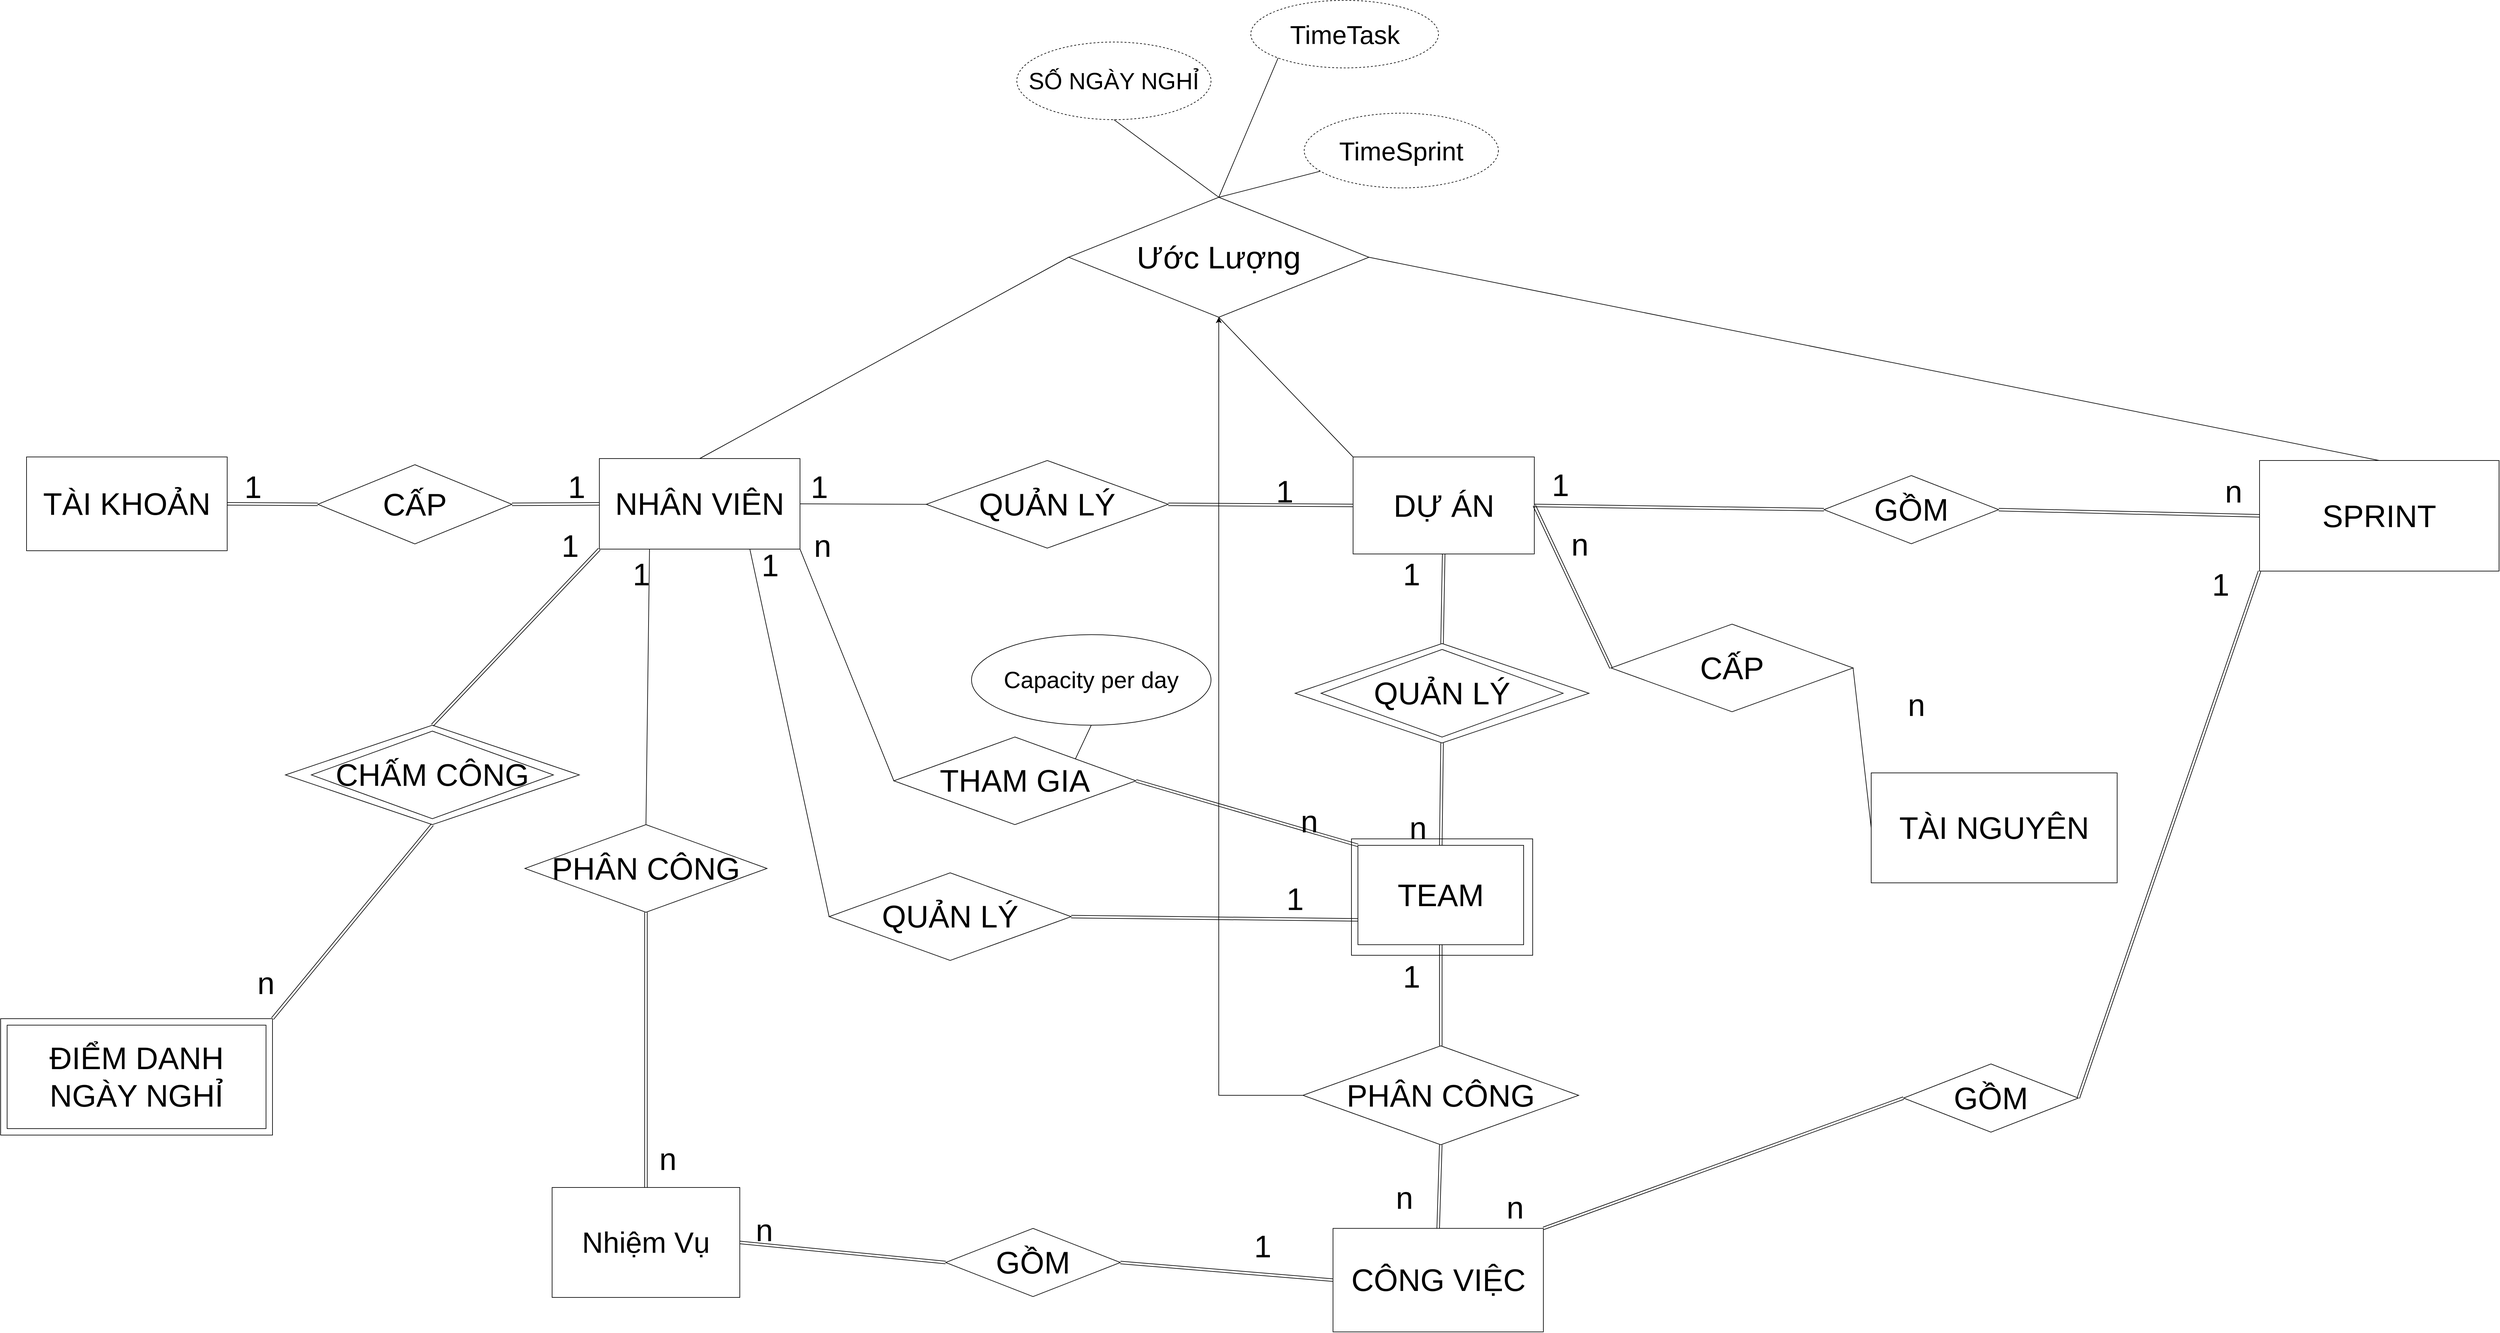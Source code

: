 <mxfile version="22.0.2" type="device" pages="2">
  <diagram id="C5RBs43oDa-KdzZeNtuy" name="Mối Kết Hợp">
    <mxGraphModel dx="3646" dy="1731" grid="1" gridSize="10" guides="1" tooltips="1" connect="1" arrows="1" fold="1" page="1" pageScale="1" pageWidth="827" pageHeight="1169" math="0" shadow="0">
      <root>
        <mxCell id="WIyWlLk6GJQsqaUBKTNV-0" />
        <mxCell id="WIyWlLk6GJQsqaUBKTNV-1" parent="WIyWlLk6GJQsqaUBKTNV-0" />
        <mxCell id="3_I5SoKO1ajLQpSbr8QC-1" value="&lt;font style=&quot;font-size: 48px;&quot;&gt;TÀI KHOẢN&lt;/font&gt;" style="rounded=0;whiteSpace=wrap;html=1;" parent="WIyWlLk6GJQsqaUBKTNV-1" vertex="1">
          <mxGeometry x="220" y="749.5" width="310" height="145" as="geometry" />
        </mxCell>
        <mxCell id="3_I5SoKO1ajLQpSbr8QC-2" value="&lt;font style=&quot;font-size: 48px;&quot;&gt;NHÂN VIÊN&lt;/font&gt;" style="rounded=0;whiteSpace=wrap;html=1;" parent="WIyWlLk6GJQsqaUBKTNV-1" vertex="1">
          <mxGeometry x="1105" y="752" width="310" height="140" as="geometry" />
        </mxCell>
        <mxCell id="3_I5SoKO1ajLQpSbr8QC-3" value="" style="group;fontSize=35;fontStyle=0" parent="WIyWlLk6GJQsqaUBKTNV-1" vertex="1" connectable="0">
          <mxGeometry x="1032" y="1879" width="290" height="170" as="geometry" />
        </mxCell>
        <mxCell id="3_I5SoKO1ajLQpSbr8QC-4" value="&lt;font style=&quot;font-size: 45px;&quot;&gt;Nhiệm Vụ&lt;/font&gt;" style="rounded=0;whiteSpace=wrap;html=1;movable=1;resizable=1;rotatable=1;deletable=1;editable=1;locked=0;connectable=1;" parent="3_I5SoKO1ajLQpSbr8QC-3" vertex="1">
          <mxGeometry width="290" height="170" as="geometry" />
        </mxCell>
        <mxCell id="3_I5SoKO1ajLQpSbr8QC-14" value="&lt;font style=&quot;font-size: 48px;&quot;&gt;DỰ ÁN&lt;/font&gt;" style="rounded=0;whiteSpace=wrap;html=1;" parent="WIyWlLk6GJQsqaUBKTNV-1" vertex="1">
          <mxGeometry x="2269.5" y="749.5" width="280" height="150" as="geometry" />
        </mxCell>
        <mxCell id="3_I5SoKO1ajLQpSbr8QC-18" value="" style="group;rounded=0;strokeColor=default;fontFamily=Helvetica;fontSize=12;fontColor=default;fillColor=default;html=1;" parent="WIyWlLk6GJQsqaUBKTNV-1" vertex="1" connectable="0">
          <mxGeometry x="2267" y="1340" width="280" height="180" as="geometry" />
        </mxCell>
        <mxCell id="3_I5SoKO1ajLQpSbr8QC-19" value="&lt;font style=&quot;font-size: 48px;&quot;&gt;TEAM&lt;/font&gt;" style="rounded=0;whiteSpace=wrap;html=1;movable=1;resizable=1;rotatable=1;deletable=1;editable=1;locked=0;connectable=1;strokeColor=default;fontFamily=Helvetica;fontSize=12;fontColor=default;fillColor=default;" parent="3_I5SoKO1ajLQpSbr8QC-18" vertex="1">
          <mxGeometry x="10" y="10" width="256" height="153.63" as="geometry" />
        </mxCell>
        <mxCell id="3_I5SoKO1ajLQpSbr8QC-20" value="&lt;span style=&quot;font-size: 48px;&quot;&gt;CÔNG VIỆC&lt;/span&gt;" style="rounded=0;whiteSpace=wrap;html=1;" parent="WIyWlLk6GJQsqaUBKTNV-1" vertex="1">
          <mxGeometry x="2238.5" y="1942.25" width="325" height="160" as="geometry" />
        </mxCell>
        <mxCell id="3_I5SoKO1ajLQpSbr8QC-22" value="&lt;font style=&quot;font-size: 48px;&quot;&gt;TÀI NGUYÊN&lt;/font&gt;" style="rounded=0;whiteSpace=wrap;html=1;" parent="WIyWlLk6GJQsqaUBKTNV-1" vertex="1">
          <mxGeometry x="3070" y="1238" width="380" height="170" as="geometry" />
        </mxCell>
        <mxCell id="3_I5SoKO1ajLQpSbr8QC-28" value="&lt;font style=&quot;font-size: 48px;&quot;&gt;CẤP&lt;/font&gt;" style="rhombus;whiteSpace=wrap;html=1;" parent="WIyWlLk6GJQsqaUBKTNV-1" vertex="1">
          <mxGeometry x="670" y="761.5" width="300" height="122.5" as="geometry" />
        </mxCell>
        <mxCell id="3_I5SoKO1ajLQpSbr8QC-51" value="&lt;span style=&quot;font-size: 48px;&quot;&gt;1&lt;/span&gt;" style="text;html=1;strokeColor=none;fillColor=none;align=center;verticalAlign=middle;whiteSpace=wrap;rounded=0;" parent="WIyWlLk6GJQsqaUBKTNV-1" vertex="1">
          <mxGeometry x="540" y="781" width="60" height="30" as="geometry" />
        </mxCell>
        <mxCell id="3_I5SoKO1ajLQpSbr8QC-52" value="&lt;span style=&quot;font-size: 48px;&quot;&gt;1&lt;/span&gt;" style="text;html=1;strokeColor=none;fillColor=none;align=center;verticalAlign=middle;whiteSpace=wrap;rounded=0;" parent="WIyWlLk6GJQsqaUBKTNV-1" vertex="1">
          <mxGeometry x="1040" y="781" width="60" height="30" as="geometry" />
        </mxCell>
        <mxCell id="3_I5SoKO1ajLQpSbr8QC-54" value="" style="shape=link;html=1;rounded=0;exitX=1;exitY=0.5;exitDx=0;exitDy=0;entryX=0;entryY=0.5;entryDx=0;entryDy=0;" parent="WIyWlLk6GJQsqaUBKTNV-1" source="3_I5SoKO1ajLQpSbr8QC-1" target="3_I5SoKO1ajLQpSbr8QC-28" edge="1">
          <mxGeometry width="100" relative="1" as="geometry">
            <mxPoint x="670" y="1038" as="sourcePoint" />
            <mxPoint x="1650" y="488" as="targetPoint" />
          </mxGeometry>
        </mxCell>
        <mxCell id="3_I5SoKO1ajLQpSbr8QC-55" value="" style="shape=link;html=1;rounded=0;exitX=1;exitY=0.5;exitDx=0;exitDy=0;entryX=0;entryY=0.5;entryDx=0;entryDy=0;" parent="WIyWlLk6GJQsqaUBKTNV-1" source="3_I5SoKO1ajLQpSbr8QC-28" target="3_I5SoKO1ajLQpSbr8QC-2" edge="1">
          <mxGeometry width="100" relative="1" as="geometry">
            <mxPoint x="590" y="832" as="sourcePoint" />
            <mxPoint x="1020" y="928" as="targetPoint" />
          </mxGeometry>
        </mxCell>
        <mxCell id="3_I5SoKO1ajLQpSbr8QC-57" value="&lt;span style=&quot;font-size: 48px;&quot;&gt;QUẢN LÝ&lt;/span&gt;" style="rhombus;whiteSpace=wrap;html=1;" parent="WIyWlLk6GJQsqaUBKTNV-1" vertex="1">
          <mxGeometry x="1610" y="755" width="374" height="135.5" as="geometry" />
        </mxCell>
        <mxCell id="3_I5SoKO1ajLQpSbr8QC-59" value="" style="endArrow=none;html=1;rounded=0;exitX=1;exitY=0.5;exitDx=0;exitDy=0;entryX=0;entryY=0.5;entryDx=0;entryDy=0;" parent="WIyWlLk6GJQsqaUBKTNV-1" source="3_I5SoKO1ajLQpSbr8QC-2" target="3_I5SoKO1ajLQpSbr8QC-57" edge="1">
          <mxGeometry width="50" height="50" relative="1" as="geometry">
            <mxPoint x="1480" y="628" as="sourcePoint" />
            <mxPoint x="1530" y="578" as="targetPoint" />
          </mxGeometry>
        </mxCell>
        <mxCell id="3_I5SoKO1ajLQpSbr8QC-60" value="" style="shape=link;html=1;rounded=0;entryX=0;entryY=0.5;entryDx=0;entryDy=0;exitX=1;exitY=0.5;exitDx=0;exitDy=0;" parent="WIyWlLk6GJQsqaUBKTNV-1" source="3_I5SoKO1ajLQpSbr8QC-57" target="3_I5SoKO1ajLQpSbr8QC-14" edge="1">
          <mxGeometry width="100" relative="1" as="geometry">
            <mxPoint x="1460" y="608" as="sourcePoint" />
            <mxPoint x="1560" y="608" as="targetPoint" />
          </mxGeometry>
        </mxCell>
        <mxCell id="3_I5SoKO1ajLQpSbr8QC-61" value="&lt;span style=&quot;font-size: 48px;&quot;&gt;1&lt;/span&gt;" style="text;html=1;strokeColor=none;fillColor=none;align=center;verticalAlign=middle;whiteSpace=wrap;rounded=0;" parent="WIyWlLk6GJQsqaUBKTNV-1" vertex="1">
          <mxGeometry x="1415" y="781" width="60" height="30" as="geometry" />
        </mxCell>
        <mxCell id="3_I5SoKO1ajLQpSbr8QC-62" value="&lt;span style=&quot;font-size: 48px;&quot;&gt;1&lt;/span&gt;" style="text;html=1;strokeColor=none;fillColor=none;align=center;verticalAlign=middle;whiteSpace=wrap;rounded=0;" parent="WIyWlLk6GJQsqaUBKTNV-1" vertex="1">
          <mxGeometry x="2134" y="788" width="60" height="30" as="geometry" />
        </mxCell>
        <mxCell id="3_I5SoKO1ajLQpSbr8QC-63" value="&lt;span style=&quot;font-size: 48px;&quot;&gt;CẤP&lt;/span&gt;" style="rhombus;whiteSpace=wrap;html=1;" parent="WIyWlLk6GJQsqaUBKTNV-1" vertex="1">
          <mxGeometry x="2668" y="1008" width="374" height="135.5" as="geometry" />
        </mxCell>
        <mxCell id="3_I5SoKO1ajLQpSbr8QC-64" value="" style="endArrow=none;html=1;rounded=0;exitX=1;exitY=0.5;exitDx=0;exitDy=0;entryX=0;entryY=0.5;entryDx=0;entryDy=0;" parent="WIyWlLk6GJQsqaUBKTNV-1" source="3_I5SoKO1ajLQpSbr8QC-63" target="3_I5SoKO1ajLQpSbr8QC-22" edge="1">
          <mxGeometry width="50" height="50" relative="1" as="geometry">
            <mxPoint x="2810" y="658" as="sourcePoint" />
            <mxPoint x="3005" y="658.75" as="targetPoint" />
          </mxGeometry>
        </mxCell>
        <mxCell id="3_I5SoKO1ajLQpSbr8QC-65" value="" style="shape=link;html=1;rounded=0;entryX=0;entryY=0.5;entryDx=0;entryDy=0;exitX=1;exitY=0.5;exitDx=0;exitDy=0;" parent="WIyWlLk6GJQsqaUBKTNV-1" source="3_I5SoKO1ajLQpSbr8QC-14" target="3_I5SoKO1ajLQpSbr8QC-63" edge="1">
          <mxGeometry width="100" relative="1" as="geometry">
            <mxPoint x="2435" y="602" as="sourcePoint" />
            <mxPoint x="3169" y="821" as="targetPoint" />
          </mxGeometry>
        </mxCell>
        <mxCell id="3_I5SoKO1ajLQpSbr8QC-68" value="&lt;span style=&quot;font-size: 48px;&quot;&gt;n&lt;/span&gt;" style="text;html=1;strokeColor=none;fillColor=none;align=center;verticalAlign=middle;whiteSpace=wrap;rounded=0;" parent="WIyWlLk6GJQsqaUBKTNV-1" vertex="1">
          <mxGeometry x="2590" y="869.5" width="60" height="30" as="geometry" />
        </mxCell>
        <mxCell id="3_I5SoKO1ajLQpSbr8QC-69" value="&lt;span style=&quot;font-size: 48px;&quot;&gt;n&lt;/span&gt;" style="text;html=1;strokeColor=none;fillColor=none;align=center;verticalAlign=middle;whiteSpace=wrap;rounded=0;" parent="WIyWlLk6GJQsqaUBKTNV-1" vertex="1">
          <mxGeometry x="3600" y="788" width="60" height="30" as="geometry" />
        </mxCell>
        <mxCell id="3_I5SoKO1ajLQpSbr8QC-73" value="" style="group" parent="WIyWlLk6GJQsqaUBKTNV-1" vertex="1" connectable="0">
          <mxGeometry x="2180" y="1038" width="454" height="153.75" as="geometry" />
        </mxCell>
        <mxCell id="3_I5SoKO1ajLQpSbr8QC-72" value="" style="rhombus;whiteSpace=wrap;html=1;" parent="3_I5SoKO1ajLQpSbr8QC-73" vertex="1">
          <mxGeometry width="454" height="153.75" as="geometry" />
        </mxCell>
        <mxCell id="3_I5SoKO1ajLQpSbr8QC-71" value="&lt;span style=&quot;font-size: 48px;&quot;&gt;QUẢN LÝ&lt;/span&gt;" style="rhombus;whiteSpace=wrap;html=1;" parent="3_I5SoKO1ajLQpSbr8QC-73" vertex="1">
          <mxGeometry x="40" y="9.13" width="374" height="135.5" as="geometry" />
        </mxCell>
        <mxCell id="3_I5SoKO1ajLQpSbr8QC-74" value="" style="shape=link;html=1;rounded=0;entryX=0.5;entryY=1;entryDx=0;entryDy=0;exitX=0.5;exitY=0;exitDx=0;exitDy=0;" parent="WIyWlLk6GJQsqaUBKTNV-1" source="3_I5SoKO1ajLQpSbr8QC-72" target="3_I5SoKO1ajLQpSbr8QC-14" edge="1">
          <mxGeometry width="100" relative="1" as="geometry">
            <mxPoint x="1994" y="833" as="sourcePoint" />
            <mxPoint x="2204" y="837" as="targetPoint" />
          </mxGeometry>
        </mxCell>
        <mxCell id="3_I5SoKO1ajLQpSbr8QC-75" value="" style="shape=link;html=1;rounded=0;entryX=0.5;entryY=0;entryDx=0;entryDy=0;exitX=0.5;exitY=1;exitDx=0;exitDy=0;" parent="WIyWlLk6GJQsqaUBKTNV-1" source="3_I5SoKO1ajLQpSbr8QC-72" target="3_I5SoKO1ajLQpSbr8QC-19" edge="1">
          <mxGeometry width="100" relative="1" as="geometry">
            <mxPoint x="2344" y="1048" as="sourcePoint" />
            <mxPoint x="2344" y="912" as="targetPoint" />
          </mxGeometry>
        </mxCell>
        <mxCell id="3_I5SoKO1ajLQpSbr8QC-76" value="&lt;span style=&quot;font-size: 48px;&quot;&gt;n&lt;/span&gt;" style="text;html=1;strokeColor=none;fillColor=none;align=center;verticalAlign=middle;whiteSpace=wrap;rounded=0;" parent="WIyWlLk6GJQsqaUBKTNV-1" vertex="1">
          <mxGeometry x="2340" y="1308" width="60" height="30" as="geometry" />
        </mxCell>
        <mxCell id="3_I5SoKO1ajLQpSbr8QC-77" value="&lt;span style=&quot;font-size: 48px;&quot;&gt;1&lt;/span&gt;" style="text;html=1;strokeColor=none;fillColor=none;align=center;verticalAlign=middle;whiteSpace=wrap;rounded=0;" parent="WIyWlLk6GJQsqaUBKTNV-1" vertex="1">
          <mxGeometry x="2330" y="916" width="60" height="30" as="geometry" />
        </mxCell>
        <mxCell id="3_I5SoKO1ajLQpSbr8QC-78" value="&lt;span style=&quot;font-size: 48px;&quot;&gt;SPRINT&lt;/span&gt;" style="rounded=0;whiteSpace=wrap;html=1;" parent="WIyWlLk6GJQsqaUBKTNV-1" vertex="1">
          <mxGeometry x="3670" y="755" width="370" height="171" as="geometry" />
        </mxCell>
        <mxCell id="3_I5SoKO1ajLQpSbr8QC-79" value="" style="group" parent="WIyWlLk6GJQsqaUBKTNV-1" vertex="1" connectable="0">
          <mxGeometry x="400" y="1688" width="200" height="110" as="geometry" />
        </mxCell>
        <mxCell id="3_I5SoKO1ajLQpSbr8QC-80" value="" style="rounded=0;whiteSpace=wrap;html=1;movable=1;resizable=1;rotatable=1;deletable=1;editable=1;locked=0;connectable=1;" parent="3_I5SoKO1ajLQpSbr8QC-79" vertex="1">
          <mxGeometry x="-220" y="-70" width="420" height="180" as="geometry" />
        </mxCell>
        <mxCell id="3_I5SoKO1ajLQpSbr8QC-81" value="&lt;font style=&quot;font-size: 48px;&quot;&gt;ĐIỂM DANH NGÀY NGHỈ&lt;/font&gt;" style="rounded=0;whiteSpace=wrap;html=1;movable=1;resizable=1;rotatable=1;deletable=1;editable=1;locked=0;connectable=1;" parent="3_I5SoKO1ajLQpSbr8QC-79" vertex="1">
          <mxGeometry x="-210" y="-60" width="400" height="160" as="geometry" />
        </mxCell>
        <mxCell id="3_I5SoKO1ajLQpSbr8QC-82" value="" style="shape=link;html=1;rounded=0;entryX=0;entryY=0.5;entryDx=0;entryDy=0;exitX=1;exitY=0.5;exitDx=0;exitDy=0;" parent="WIyWlLk6GJQsqaUBKTNV-1" source="3_I5SoKO1ajLQpSbr8QC-85" target="3_I5SoKO1ajLQpSbr8QC-78" edge="1">
          <mxGeometry width="100" relative="1" as="geometry">
            <mxPoint x="2880" y="1198" as="sourcePoint" />
            <mxPoint x="2204" y="837" as="targetPoint" />
          </mxGeometry>
        </mxCell>
        <mxCell id="3_I5SoKO1ajLQpSbr8QC-83" value="" style="shape=link;html=1;rounded=0;entryX=1;entryY=0.5;entryDx=0;entryDy=0;exitX=0;exitY=0.5;exitDx=0;exitDy=0;" parent="WIyWlLk6GJQsqaUBKTNV-1" source="3_I5SoKO1ajLQpSbr8QC-85" target="3_I5SoKO1ajLQpSbr8QC-14" edge="1">
          <mxGeometry width="100" relative="1" as="geometry">
            <mxPoint x="2670" y="1038" as="sourcePoint" />
            <mxPoint x="2214" y="847" as="targetPoint" />
          </mxGeometry>
        </mxCell>
        <mxCell id="3_I5SoKO1ajLQpSbr8QC-85" value="&lt;span style=&quot;font-size: 48px;&quot;&gt;GỒM&lt;/span&gt;" style="rhombus;whiteSpace=wrap;html=1;" parent="WIyWlLk6GJQsqaUBKTNV-1" vertex="1">
          <mxGeometry x="2997" y="778.25" width="270" height="105.5" as="geometry" />
        </mxCell>
        <mxCell id="3_I5SoKO1ajLQpSbr8QC-86" value="&lt;span style=&quot;font-size: 48px;&quot;&gt;1&lt;/span&gt;" style="text;html=1;strokeColor=none;fillColor=none;align=center;verticalAlign=middle;whiteSpace=wrap;rounded=0;" parent="WIyWlLk6GJQsqaUBKTNV-1" vertex="1">
          <mxGeometry x="2560" y="778.25" width="60" height="30" as="geometry" />
        </mxCell>
        <mxCell id="3_I5SoKO1ajLQpSbr8QC-87" value="&lt;span style=&quot;font-size: 48px;&quot;&gt;n&lt;/span&gt;" style="text;html=1;strokeColor=none;fillColor=none;align=center;verticalAlign=middle;whiteSpace=wrap;rounded=0;" parent="WIyWlLk6GJQsqaUBKTNV-1" vertex="1">
          <mxGeometry x="3110" y="1118" width="60" height="30" as="geometry" />
        </mxCell>
        <mxCell id="3_I5SoKO1ajLQpSbr8QC-88" value="" style="shape=link;html=1;rounded=0;entryX=0.5;entryY=0;entryDx=0;entryDy=0;exitX=0.5;exitY=1;exitDx=0;exitDy=0;" parent="WIyWlLk6GJQsqaUBKTNV-1" source="3_I5SoKO1ajLQpSbr8QC-90" target="3_I5SoKO1ajLQpSbr8QC-20" edge="1">
          <mxGeometry width="100" relative="1" as="geometry">
            <mxPoint x="2426" y="1815.5" as="sourcePoint" />
            <mxPoint x="2648" y="1966.5" as="targetPoint" />
          </mxGeometry>
        </mxCell>
        <mxCell id="3_I5SoKO1ajLQpSbr8QC-89" value="" style="shape=link;html=1;rounded=0;exitX=0.5;exitY=0;exitDx=0;exitDy=0;entryX=0.5;entryY=1;entryDx=0;entryDy=0;" parent="WIyWlLk6GJQsqaUBKTNV-1" source="3_I5SoKO1ajLQpSbr8QC-90" target="3_I5SoKO1ajLQpSbr8QC-19" edge="1">
          <mxGeometry width="100" relative="1" as="geometry">
            <mxPoint x="2216" y="1655.5" as="sourcePoint" />
            <mxPoint x="2330" y="1568" as="targetPoint" />
          </mxGeometry>
        </mxCell>
        <mxCell id="shMjv0mOl_azaOuttDhN-2" value="" style="edgeStyle=orthogonalEdgeStyle;rounded=0;orthogonalLoop=1;jettySize=auto;html=1;fontSize=40;exitX=0;exitY=0.5;exitDx=0;exitDy=0;" parent="WIyWlLk6GJQsqaUBKTNV-1" source="3_I5SoKO1ajLQpSbr8QC-90" target="3_I5SoKO1ajLQpSbr8QC-143" edge="1">
          <mxGeometry relative="1" as="geometry">
            <mxPoint x="2062" y="1888" as="sourcePoint" />
          </mxGeometry>
        </mxCell>
        <mxCell id="3_I5SoKO1ajLQpSbr8QC-90" value="&lt;span style=&quot;font-size: 48px;&quot;&gt;PHÂN CÔNG&lt;/span&gt;" style="rhombus;whiteSpace=wrap;html=1;" parent="WIyWlLk6GJQsqaUBKTNV-1" vertex="1">
          <mxGeometry x="2192" y="1660" width="426" height="153" as="geometry" />
        </mxCell>
        <mxCell id="3_I5SoKO1ajLQpSbr8QC-91" value="&lt;span style=&quot;font-size: 48px;&quot;&gt;1&lt;/span&gt;" style="text;html=1;strokeColor=none;fillColor=none;align=center;verticalAlign=middle;whiteSpace=wrap;rounded=0;" parent="WIyWlLk6GJQsqaUBKTNV-1" vertex="1">
          <mxGeometry x="2330" y="1538" width="60" height="30" as="geometry" />
        </mxCell>
        <mxCell id="3_I5SoKO1ajLQpSbr8QC-93" value="&lt;span style=&quot;font-size: 48px;&quot;&gt;n&lt;/span&gt;" style="text;html=1;strokeColor=none;fillColor=none;align=center;verticalAlign=middle;whiteSpace=wrap;rounded=0;" parent="WIyWlLk6GJQsqaUBKTNV-1" vertex="1">
          <mxGeometry x="2318.5" y="1880" width="60" height="30" as="geometry" />
        </mxCell>
        <mxCell id="3_I5SoKO1ajLQpSbr8QC-94" value="" style="shape=link;html=1;rounded=0;entryX=1;entryY=0;entryDx=0;entryDy=0;exitX=0;exitY=0.5;exitDx=0;exitDy=0;" parent="WIyWlLk6GJQsqaUBKTNV-1" source="3_I5SoKO1ajLQpSbr8QC-96" target="3_I5SoKO1ajLQpSbr8QC-20" edge="1">
          <mxGeometry width="100" relative="1" as="geometry">
            <mxPoint x="3036" y="1735.5" as="sourcePoint" />
            <mxPoint x="3258" y="1886.5" as="targetPoint" />
          </mxGeometry>
        </mxCell>
        <mxCell id="3_I5SoKO1ajLQpSbr8QC-95" value="" style="shape=link;html=1;rounded=0;entryX=0;entryY=1;entryDx=0;entryDy=0;exitX=1;exitY=0.5;exitDx=0;exitDy=0;" parent="WIyWlLk6GJQsqaUBKTNV-1" source="3_I5SoKO1ajLQpSbr8QC-96" target="3_I5SoKO1ajLQpSbr8QC-78" edge="1">
          <mxGeometry width="100" relative="1" as="geometry">
            <mxPoint x="2826" y="1575.5" as="sourcePoint" />
            <mxPoint x="2630" y="1439.5" as="targetPoint" />
          </mxGeometry>
        </mxCell>
        <mxCell id="3_I5SoKO1ajLQpSbr8QC-96" value="&lt;span style=&quot;font-size: 48px;&quot;&gt;GỒM&lt;/span&gt;" style="rhombus;whiteSpace=wrap;html=1;" parent="WIyWlLk6GJQsqaUBKTNV-1" vertex="1">
          <mxGeometry x="3120" y="1688" width="270" height="105.5" as="geometry" />
        </mxCell>
        <mxCell id="3_I5SoKO1ajLQpSbr8QC-97" value="&lt;span style=&quot;font-size: 48px;&quot;&gt;1&lt;/span&gt;" style="text;html=1;strokeColor=none;fillColor=none;align=center;verticalAlign=middle;whiteSpace=wrap;rounded=0;" parent="WIyWlLk6GJQsqaUBKTNV-1" vertex="1">
          <mxGeometry x="3580" y="932" width="60" height="30" as="geometry" />
        </mxCell>
        <mxCell id="3_I5SoKO1ajLQpSbr8QC-98" value="&lt;span style=&quot;font-size: 48px;&quot;&gt;n&lt;/span&gt;" style="text;html=1;strokeColor=none;fillColor=none;align=center;verticalAlign=middle;whiteSpace=wrap;rounded=0;" parent="WIyWlLk6GJQsqaUBKTNV-1" vertex="1">
          <mxGeometry x="2489.5" y="1895" width="60" height="30" as="geometry" />
        </mxCell>
        <mxCell id="3_I5SoKO1ajLQpSbr8QC-103" value="" style="shape=link;html=1;rounded=0;entryX=1;entryY=0.5;entryDx=0;entryDy=0;exitX=0;exitY=0.5;exitDx=0;exitDy=0;" parent="WIyWlLk6GJQsqaUBKTNV-1" source="3_I5SoKO1ajLQpSbr8QC-105" target="3_I5SoKO1ajLQpSbr8QC-4" edge="1">
          <mxGeometry width="100" relative="1" as="geometry">
            <mxPoint x="1986" y="2204.5" as="sourcePoint" />
            <mxPoint x="1440" y="2417" as="targetPoint" />
          </mxGeometry>
        </mxCell>
        <mxCell id="3_I5SoKO1ajLQpSbr8QC-104" value="" style="shape=link;html=1;rounded=0;entryX=0;entryY=0.5;entryDx=0;entryDy=0;exitX=1;exitY=0.5;exitDx=0;exitDy=0;" parent="WIyWlLk6GJQsqaUBKTNV-1" source="3_I5SoKO1ajLQpSbr8QC-105" target="3_I5SoKO1ajLQpSbr8QC-20" edge="1">
          <mxGeometry width="100" relative="1" as="geometry">
            <mxPoint x="1776" y="2044.5" as="sourcePoint" />
            <mxPoint x="2052" y="1989" as="targetPoint" />
          </mxGeometry>
        </mxCell>
        <mxCell id="3_I5SoKO1ajLQpSbr8QC-105" value="&lt;span style=&quot;font-size: 48px;&quot;&gt;GỒM&lt;/span&gt;" style="rhombus;whiteSpace=wrap;html=1;" parent="WIyWlLk6GJQsqaUBKTNV-1" vertex="1">
          <mxGeometry x="1640" y="1942.25" width="270" height="105.5" as="geometry" />
        </mxCell>
        <mxCell id="3_I5SoKO1ajLQpSbr8QC-106" value="&lt;span style=&quot;font-size: 48px;&quot;&gt;1&lt;/span&gt;" style="text;html=1;strokeColor=none;fillColor=none;align=center;verticalAlign=middle;whiteSpace=wrap;rounded=0;" parent="WIyWlLk6GJQsqaUBKTNV-1" vertex="1">
          <mxGeometry x="2100" y="1955" width="60" height="30" as="geometry" />
        </mxCell>
        <mxCell id="3_I5SoKO1ajLQpSbr8QC-107" value="&lt;span style=&quot;font-size: 48px;&quot;&gt;n&lt;/span&gt;" style="text;html=1;strokeColor=none;fillColor=none;align=center;verticalAlign=middle;whiteSpace=wrap;rounded=0;" parent="WIyWlLk6GJQsqaUBKTNV-1" vertex="1">
          <mxGeometry x="1330" y="1930" width="60" height="30" as="geometry" />
        </mxCell>
        <mxCell id="3_I5SoKO1ajLQpSbr8QC-108" value="&lt;span style=&quot;font-size: 48px;&quot;&gt;PHÂN CÔNG&lt;/span&gt;" style="rhombus;whiteSpace=wrap;html=1;" parent="WIyWlLk6GJQsqaUBKTNV-1" vertex="1">
          <mxGeometry x="990" y="1318" width="374" height="135.5" as="geometry" />
        </mxCell>
        <mxCell id="3_I5SoKO1ajLQpSbr8QC-109" value="" style="endArrow=none;html=1;rounded=0;exitX=0.25;exitY=1;exitDx=0;exitDy=0;entryX=0.5;entryY=0;entryDx=0;entryDy=0;" parent="WIyWlLk6GJQsqaUBKTNV-1" source="3_I5SoKO1ajLQpSbr8QC-2" target="3_I5SoKO1ajLQpSbr8QC-108" edge="1">
          <mxGeometry width="50" height="50" relative="1" as="geometry">
            <mxPoint x="851.5" y="1365" as="sourcePoint" />
            <mxPoint x="966.5" y="1121" as="targetPoint" />
          </mxGeometry>
        </mxCell>
        <mxCell id="3_I5SoKO1ajLQpSbr8QC-110" value="" style="shape=link;html=1;rounded=0;entryX=0.5;entryY=0;entryDx=0;entryDy=0;exitX=0.5;exitY=1;exitDx=0;exitDy=0;" parent="WIyWlLk6GJQsqaUBKTNV-1" source="3_I5SoKO1ajLQpSbr8QC-108" target="3_I5SoKO1ajLQpSbr8QC-4" edge="1">
          <mxGeometry width="100" relative="1" as="geometry">
            <mxPoint x="896.5" y="1151" as="sourcePoint" />
            <mxPoint x="1630.5" y="1370" as="targetPoint" />
          </mxGeometry>
        </mxCell>
        <mxCell id="3_I5SoKO1ajLQpSbr8QC-111" value="&lt;span style=&quot;font-size: 48px;&quot;&gt;1&lt;/span&gt;" style="text;html=1;strokeColor=none;fillColor=none;align=center;verticalAlign=middle;whiteSpace=wrap;rounded=0;" parent="WIyWlLk6GJQsqaUBKTNV-1" vertex="1">
          <mxGeometry x="1140" y="916" width="60" height="30" as="geometry" />
        </mxCell>
        <mxCell id="3_I5SoKO1ajLQpSbr8QC-112" value="&lt;span style=&quot;font-size: 48px;&quot;&gt;n&lt;/span&gt;" style="text;html=1;strokeColor=none;fillColor=none;align=center;verticalAlign=middle;whiteSpace=wrap;rounded=0;" parent="WIyWlLk6GJQsqaUBKTNV-1" vertex="1">
          <mxGeometry x="1181" y="1820" width="60" height="30" as="geometry" />
        </mxCell>
        <mxCell id="3_I5SoKO1ajLQpSbr8QC-114" value="" style="group" parent="WIyWlLk6GJQsqaUBKTNV-1" vertex="1" connectable="0">
          <mxGeometry x="620" y="1164.25" width="454" height="153.75" as="geometry" />
        </mxCell>
        <mxCell id="3_I5SoKO1ajLQpSbr8QC-115" value="" style="rhombus;whiteSpace=wrap;html=1;" parent="3_I5SoKO1ajLQpSbr8QC-114" vertex="1">
          <mxGeometry width="454" height="153.75" as="geometry" />
        </mxCell>
        <mxCell id="3_I5SoKO1ajLQpSbr8QC-116" value="&lt;span style=&quot;font-size: 48px;&quot;&gt;CHẤM CÔNG&lt;/span&gt;" style="rhombus;whiteSpace=wrap;html=1;" parent="3_I5SoKO1ajLQpSbr8QC-114" vertex="1">
          <mxGeometry x="40" y="9.13" width="374" height="135.5" as="geometry" />
        </mxCell>
        <mxCell id="3_I5SoKO1ajLQpSbr8QC-117" value="" style="shape=link;html=1;rounded=0;entryX=0;entryY=1;entryDx=0;entryDy=0;exitX=0.5;exitY=0;exitDx=0;exitDy=0;" parent="WIyWlLk6GJQsqaUBKTNV-1" source="3_I5SoKO1ajLQpSbr8QC-115" target="3_I5SoKO1ajLQpSbr8QC-2" edge="1">
          <mxGeometry width="100" relative="1" as="geometry">
            <mxPoint x="497" y="900.5" as="sourcePoint" />
            <mxPoint x="837" y="969.5" as="targetPoint" />
          </mxGeometry>
        </mxCell>
        <mxCell id="3_I5SoKO1ajLQpSbr8QC-118" value="" style="shape=link;html=1;rounded=0;entryX=1;entryY=0;entryDx=0;entryDy=0;exitX=0.5;exitY=1;exitDx=0;exitDy=0;" parent="WIyWlLk6GJQsqaUBKTNV-1" source="3_I5SoKO1ajLQpSbr8QC-115" target="3_I5SoKO1ajLQpSbr8QC-80" edge="1">
          <mxGeometry width="100" relative="1" as="geometry">
            <mxPoint x="847" y="1115.5" as="sourcePoint" />
            <mxPoint x="835" y="1426.5" as="targetPoint" />
          </mxGeometry>
        </mxCell>
        <mxCell id="3_I5SoKO1ajLQpSbr8QC-119" value="&lt;span style=&quot;font-size: 48px;&quot;&gt;n&lt;/span&gt;" style="text;html=1;strokeColor=none;fillColor=none;align=center;verticalAlign=middle;whiteSpace=wrap;rounded=0;" parent="WIyWlLk6GJQsqaUBKTNV-1" vertex="1">
          <mxGeometry x="560" y="1548" width="60" height="30" as="geometry" />
        </mxCell>
        <mxCell id="3_I5SoKO1ajLQpSbr8QC-120" value="&lt;span style=&quot;font-size: 48px;&quot;&gt;1&lt;/span&gt;" style="text;html=1;strokeColor=none;fillColor=none;align=center;verticalAlign=middle;whiteSpace=wrap;rounded=0;" parent="WIyWlLk6GJQsqaUBKTNV-1" vertex="1">
          <mxGeometry x="1030" y="872" width="60" height="30" as="geometry" />
        </mxCell>
        <mxCell id="3_I5SoKO1ajLQpSbr8QC-123" value="&lt;span style=&quot;font-size: 48px;&quot;&gt;QUẢN LÝ&lt;/span&gt;" style="rhombus;whiteSpace=wrap;html=1;" parent="WIyWlLk6GJQsqaUBKTNV-1" vertex="1">
          <mxGeometry x="1460" y="1392.5" width="374" height="135.5" as="geometry" />
        </mxCell>
        <mxCell id="3_I5SoKO1ajLQpSbr8QC-124" value="" style="endArrow=none;html=1;rounded=0;exitX=0.75;exitY=1;exitDx=0;exitDy=0;entryX=0;entryY=0.5;entryDx=0;entryDy=0;" parent="WIyWlLk6GJQsqaUBKTNV-1" source="3_I5SoKO1ajLQpSbr8QC-2" target="3_I5SoKO1ajLQpSbr8QC-123" edge="1">
          <mxGeometry width="50" height="50" relative="1" as="geometry">
            <mxPoint x="1407.5" y="1155" as="sourcePoint" />
            <mxPoint x="1522.5" y="911" as="targetPoint" />
          </mxGeometry>
        </mxCell>
        <mxCell id="3_I5SoKO1ajLQpSbr8QC-125" value="" style="shape=link;html=1;rounded=0;entryX=0;entryY=0.75;entryDx=0;entryDy=0;exitX=1;exitY=0.5;exitDx=0;exitDy=0;" parent="WIyWlLk6GJQsqaUBKTNV-1" source="3_I5SoKO1ajLQpSbr8QC-123" target="3_I5SoKO1ajLQpSbr8QC-19" edge="1">
          <mxGeometry width="100" relative="1" as="geometry">
            <mxPoint x="1452.5" y="941" as="sourcePoint" />
            <mxPoint x="2186.5" y="1160" as="targetPoint" />
          </mxGeometry>
        </mxCell>
        <mxCell id="3_I5SoKO1ajLQpSbr8QC-126" value="&lt;span style=&quot;font-size: 48px;&quot;&gt;1&lt;/span&gt;" style="text;html=1;strokeColor=none;fillColor=none;align=center;verticalAlign=middle;whiteSpace=wrap;rounded=0;" parent="WIyWlLk6GJQsqaUBKTNV-1" vertex="1">
          <mxGeometry x="1339" y="902" width="60" height="30" as="geometry" />
        </mxCell>
        <mxCell id="3_I5SoKO1ajLQpSbr8QC-127" value="&lt;span style=&quot;font-size: 48px;&quot;&gt;1&lt;/span&gt;" style="text;html=1;strokeColor=none;fillColor=none;align=center;verticalAlign=middle;whiteSpace=wrap;rounded=0;" parent="WIyWlLk6GJQsqaUBKTNV-1" vertex="1">
          <mxGeometry x="2150" y="1418" width="60" height="30" as="geometry" />
        </mxCell>
        <mxCell id="3_I5SoKO1ajLQpSbr8QC-134" value="&lt;span style=&quot;font-size: 48px;&quot;&gt;THAM GIA&lt;/span&gt;" style="rhombus;whiteSpace=wrap;html=1;" parent="WIyWlLk6GJQsqaUBKTNV-1" vertex="1">
          <mxGeometry x="1560" y="1182.5" width="374" height="135.5" as="geometry" />
        </mxCell>
        <mxCell id="3_I5SoKO1ajLQpSbr8QC-135" value="" style="endArrow=none;html=1;rounded=0;exitX=1;exitY=1;exitDx=0;exitDy=0;entryX=0;entryY=0.5;entryDx=0;entryDy=0;" parent="WIyWlLk6GJQsqaUBKTNV-1" source="3_I5SoKO1ajLQpSbr8QC-2" target="3_I5SoKO1ajLQpSbr8QC-134" edge="1">
          <mxGeometry width="50" height="50" relative="1" as="geometry">
            <mxPoint x="1399" y="1064" as="sourcePoint" />
            <mxPoint x="1514" y="820" as="targetPoint" />
          </mxGeometry>
        </mxCell>
        <mxCell id="3_I5SoKO1ajLQpSbr8QC-136" value="" style="shape=link;html=1;rounded=0;entryX=0;entryY=0;entryDx=0;entryDy=0;exitX=1;exitY=0.5;exitDx=0;exitDy=0;" parent="WIyWlLk6GJQsqaUBKTNV-1" source="3_I5SoKO1ajLQpSbr8QC-134" target="3_I5SoKO1ajLQpSbr8QC-19" edge="1">
          <mxGeometry width="100" relative="1" as="geometry">
            <mxPoint x="1444" y="850" as="sourcePoint" />
            <mxPoint x="2178" y="1069" as="targetPoint" />
          </mxGeometry>
        </mxCell>
        <mxCell id="3_I5SoKO1ajLQpSbr8QC-137" value="&lt;span style=&quot;font-size: 48px;&quot;&gt;n&lt;/span&gt;" style="text;html=1;strokeColor=none;fillColor=none;align=center;verticalAlign=middle;whiteSpace=wrap;rounded=0;" parent="WIyWlLk6GJQsqaUBKTNV-1" vertex="1">
          <mxGeometry x="1420" y="872" width="60" height="30" as="geometry" />
        </mxCell>
        <mxCell id="3_I5SoKO1ajLQpSbr8QC-138" value="&lt;span style=&quot;font-size: 48px;&quot;&gt;n&lt;/span&gt;" style="text;html=1;strokeColor=none;fillColor=none;align=center;verticalAlign=middle;whiteSpace=wrap;rounded=0;" parent="WIyWlLk6GJQsqaUBKTNV-1" vertex="1">
          <mxGeometry x="2171.5" y="1298" width="60" height="30" as="geometry" />
        </mxCell>
        <mxCell id="3_I5SoKO1ajLQpSbr8QC-140" value="&lt;span style=&quot;font-size: 36px;&quot;&gt;Capacity per day&lt;/span&gt;" style="ellipse;whiteSpace=wrap;html=1;" parent="WIyWlLk6GJQsqaUBKTNV-1" vertex="1">
          <mxGeometry x="1680" y="1024.25" width="370" height="140" as="geometry" />
        </mxCell>
        <mxCell id="3_I5SoKO1ajLQpSbr8QC-141" value="" style="endArrow=none;html=1;rounded=0;entryX=0.5;entryY=1;entryDx=0;entryDy=0;exitX=1;exitY=0;exitDx=0;exitDy=0;" parent="WIyWlLk6GJQsqaUBKTNV-1" source="3_I5SoKO1ajLQpSbr8QC-134" target="3_I5SoKO1ajLQpSbr8QC-140" edge="1">
          <mxGeometry width="50" height="50" relative="1" as="geometry">
            <mxPoint x="1360" y="1148" as="sourcePoint" />
            <mxPoint x="1410" y="1098" as="targetPoint" />
          </mxGeometry>
        </mxCell>
        <mxCell id="3_I5SoKO1ajLQpSbr8QC-143" value="&lt;span style=&quot;font-size: 48px;&quot;&gt;Ước Lượng&lt;/span&gt;" style="rhombus;whiteSpace=wrap;html=1;" parent="WIyWlLk6GJQsqaUBKTNV-1" vertex="1">
          <mxGeometry x="1830" y="348" width="464" height="185.5" as="geometry" />
        </mxCell>
        <mxCell id="3_I5SoKO1ajLQpSbr8QC-144" value="" style="endArrow=none;html=1;rounded=0;entryX=0.5;entryY=0;entryDx=0;entryDy=0;exitX=0;exitY=0.5;exitDx=0;exitDy=0;" parent="WIyWlLk6GJQsqaUBKTNV-1" source="3_I5SoKO1ajLQpSbr8QC-143" target="3_I5SoKO1ajLQpSbr8QC-2" edge="1">
          <mxGeometry width="50" height="50" relative="1" as="geometry">
            <mxPoint x="2260" y="1398" as="sourcePoint" />
            <mxPoint x="1370" y="1108" as="targetPoint" />
          </mxGeometry>
        </mxCell>
        <mxCell id="3_I5SoKO1ajLQpSbr8QC-145" value="" style="endArrow=none;html=1;rounded=0;entryX=0;entryY=0;entryDx=0;entryDy=0;exitX=0.5;exitY=1;exitDx=0;exitDy=0;" parent="WIyWlLk6GJQsqaUBKTNV-1" source="3_I5SoKO1ajLQpSbr8QC-143" target="3_I5SoKO1ajLQpSbr8QC-14" edge="1">
          <mxGeometry width="50" height="50" relative="1" as="geometry">
            <mxPoint x="1440" y="1724" as="sourcePoint" />
            <mxPoint x="1270" y="902" as="targetPoint" />
          </mxGeometry>
        </mxCell>
        <mxCell id="3_I5SoKO1ajLQpSbr8QC-146" value="" style="endArrow=none;html=1;rounded=0;entryX=0.5;entryY=0;entryDx=0;entryDy=0;exitX=1;exitY=0.5;exitDx=0;exitDy=0;" parent="WIyWlLk6GJQsqaUBKTNV-1" source="3_I5SoKO1ajLQpSbr8QC-143" target="3_I5SoKO1ajLQpSbr8QC-78" edge="1">
          <mxGeometry width="50" height="50" relative="1" as="geometry">
            <mxPoint x="1802" y="1708" as="sourcePoint" />
            <mxPoint x="2274" y="912" as="targetPoint" />
          </mxGeometry>
        </mxCell>
        <mxCell id="3_I5SoKO1ajLQpSbr8QC-147" value="&lt;font style=&quot;font-size: 36px;&quot;&gt;SỐ NGÀY NGHỈ&lt;/font&gt;" style="ellipse;whiteSpace=wrap;html=1;align=center;dashed=1;" parent="WIyWlLk6GJQsqaUBKTNV-1" vertex="1">
          <mxGeometry x="1750" y="108" width="300" height="120" as="geometry" />
        </mxCell>
        <mxCell id="3_I5SoKO1ajLQpSbr8QC-148" value="" style="endArrow=none;html=1;rounded=0;exitX=0.5;exitY=1;exitDx=0;exitDy=0;entryX=0.5;entryY=0;entryDx=0;entryDy=0;" parent="WIyWlLk6GJQsqaUBKTNV-1" source="3_I5SoKO1ajLQpSbr8QC-147" target="3_I5SoKO1ajLQpSbr8QC-143" edge="1">
          <mxGeometry relative="1" as="geometry">
            <mxPoint x="1640" y="1738" as="sourcePoint" />
            <mxPoint x="1800" y="1738" as="targetPoint" />
          </mxGeometry>
        </mxCell>
        <mxCell id="shMjv0mOl_azaOuttDhN-0" value="TimeSprint" style="ellipse;whiteSpace=wrap;html=1;fontSize=40;dashed=1;" parent="WIyWlLk6GJQsqaUBKTNV-1" vertex="1">
          <mxGeometry x="2194" y="218" width="300" height="115.5" as="geometry" />
        </mxCell>
        <mxCell id="shMjv0mOl_azaOuttDhN-1" value="" style="endArrow=none;html=1;rounded=0;fontSize=20;entryX=0.5;entryY=0;entryDx=0;entryDy=0;" parent="WIyWlLk6GJQsqaUBKTNV-1" source="shMjv0mOl_azaOuttDhN-0" target="3_I5SoKO1ajLQpSbr8QC-143" edge="1">
          <mxGeometry width="50" height="50" relative="1" as="geometry">
            <mxPoint x="1980" y="1598" as="sourcePoint" />
            <mxPoint x="2030" y="1548" as="targetPoint" />
          </mxGeometry>
        </mxCell>
        <mxCell id="Eqkc9Hcqi_a9w9sAyOXS-0" value="TimeTask" style="ellipse;whiteSpace=wrap;html=1;dashed=1;fontSize=40;" parent="WIyWlLk6GJQsqaUBKTNV-1" vertex="1">
          <mxGeometry x="2111.5" y="43.5" width="290" height="104.5" as="geometry" />
        </mxCell>
        <mxCell id="Eqkc9Hcqi_a9w9sAyOXS-1" value="" style="endArrow=none;html=1;rounded=0;fontSize=40;exitX=0;exitY=1;exitDx=0;exitDy=0;entryX=0.5;entryY=0;entryDx=0;entryDy=0;" parent="WIyWlLk6GJQsqaUBKTNV-1" source="Eqkc9Hcqi_a9w9sAyOXS-0" target="3_I5SoKO1ajLQpSbr8QC-143" edge="1">
          <mxGeometry width="50" height="50" relative="1" as="geometry">
            <mxPoint x="1730" y="1638" as="sourcePoint" />
            <mxPoint x="1780" y="1588" as="targetPoint" />
          </mxGeometry>
        </mxCell>
      </root>
    </mxGraphModel>
  </diagram>
  <diagram id="Gy5e6U_plVm-h1LxpvRB" name="Các Tập Thực Thể">
    <mxGraphModel dx="5954" dy="3524" grid="1" gridSize="10" guides="1" tooltips="1" connect="1" arrows="1" fold="1" page="1" pageScale="1" pageWidth="850" pageHeight="1100" math="0" shadow="0">
      <root>
        <mxCell id="0" />
        <mxCell id="1" parent="0" />
        <mxCell id="KAbs0ScCrpqB8FkGLiWp-1" value="&lt;font style=&quot;font-size: 48px;&quot;&gt;TÀI KHOẢN&lt;/font&gt;" style="rounded=0;whiteSpace=wrap;html=1;shadow=0;" parent="1" vertex="1">
          <mxGeometry x="134" y="305" width="310" height="145" as="geometry" />
        </mxCell>
        <mxCell id="KAbs0ScCrpqB8FkGLiWp-2" value="&lt;font style=&quot;font-size: 36px;&quot;&gt;USERNAME&lt;/font&gt;" style="ellipse;whiteSpace=wrap;html=1;fontStyle=4" parent="1" vertex="1">
          <mxGeometry x="-350" y="190" width="340" height="175" as="geometry" />
        </mxCell>
        <mxCell id="KAbs0ScCrpqB8FkGLiWp-3" value="&lt;font style=&quot;font-size: 36px;&quot;&gt;PASSWORD&lt;/font&gt;" style="ellipse;whiteSpace=wrap;html=1;" parent="1" vertex="1">
          <mxGeometry x="-110" y="40" width="341" height="170" as="geometry" />
        </mxCell>
        <mxCell id="KAbs0ScCrpqB8FkGLiWp-4" value="" style="endArrow=none;html=1;rounded=0;exitX=0.25;exitY=0;exitDx=0;exitDy=0;entryX=1;entryY=1;entryDx=0;entryDy=0;" parent="1" source="KAbs0ScCrpqB8FkGLiWp-1" target="KAbs0ScCrpqB8FkGLiWp-2" edge="1">
          <mxGeometry width="50" height="50" relative="1" as="geometry">
            <mxPoint x="450" y="470" as="sourcePoint" />
            <mxPoint x="500" y="420" as="targetPoint" />
          </mxGeometry>
        </mxCell>
        <mxCell id="KAbs0ScCrpqB8FkGLiWp-5" value="" style="endArrow=none;html=1;rounded=0;exitX=0.25;exitY=0;exitDx=0;exitDy=0;entryX=0.5;entryY=1;entryDx=0;entryDy=0;" parent="1" source="KAbs0ScCrpqB8FkGLiWp-1" target="KAbs0ScCrpqB8FkGLiWp-3" edge="1">
          <mxGeometry width="50" height="50" relative="1" as="geometry">
            <mxPoint x="120" y="340" as="sourcePoint" />
            <mxPoint x="42" y="268" as="targetPoint" />
          </mxGeometry>
        </mxCell>
        <mxCell id="KAbs0ScCrpqB8FkGLiWp-6" value="&lt;font style=&quot;font-size: 48px;&quot;&gt;NHÂN VIÊN&lt;/font&gt;" style="rounded=0;whiteSpace=wrap;html=1;" parent="1" vertex="1">
          <mxGeometry x="786" y="228" width="310" height="140" as="geometry" />
        </mxCell>
        <mxCell id="KAbs0ScCrpqB8FkGLiWp-7" value="&lt;u&gt;&lt;font style=&quot;font-size: 36px;&quot;&gt;MÃ NHÂN VIÊN&lt;/font&gt;&lt;/u&gt;" style="ellipse;whiteSpace=wrap;html=1;" parent="1" vertex="1">
          <mxGeometry x="416" y="38" width="310" height="140" as="geometry" />
        </mxCell>
        <mxCell id="KAbs0ScCrpqB8FkGLiWp-8" value="&lt;font style=&quot;font-size: 36px;&quot;&gt;(TÊN NHÂN VIÊN)&lt;/font&gt;" style="ellipse;whiteSpace=wrap;html=1;" parent="1" vertex="1">
          <mxGeometry x="516" y="-142" width="332" height="140" as="geometry" />
        </mxCell>
        <mxCell id="KAbs0ScCrpqB8FkGLiWp-9" value="&lt;font style=&quot;font-size: 36px;&quot;&gt;HỌ VÀ TÊN ĐỆM&lt;/font&gt;" style="ellipse;whiteSpace=wrap;html=1;" parent="1" vertex="1">
          <mxGeometry x="190" y="-252" width="340" height="150" as="geometry" />
        </mxCell>
        <mxCell id="KAbs0ScCrpqB8FkGLiWp-10" value="&lt;font style=&quot;font-size: 36px;&quot;&gt;TÊN&lt;/font&gt;" style="ellipse;whiteSpace=wrap;html=1;" parent="1" vertex="1">
          <mxGeometry x="426" y="-392" width="347" height="120" as="geometry" />
        </mxCell>
        <mxCell id="KAbs0ScCrpqB8FkGLiWp-11" value="&lt;span style=&quot;font-size: 36px;&quot;&gt;EMAIL&lt;/span&gt;" style="ellipse;whiteSpace=wrap;html=1;" parent="1" vertex="1">
          <mxGeometry x="736" y="-292" width="323" height="130" as="geometry" />
        </mxCell>
        <mxCell id="KAbs0ScCrpqB8FkGLiWp-12" value="&lt;font style=&quot;font-size: 36px;&quot;&gt;LEVEL&lt;/font&gt;" style="ellipse;whiteSpace=wrap;html=1;" parent="1" vertex="1">
          <mxGeometry x="1016" y="-192" width="300" height="120" as="geometry" />
        </mxCell>
        <mxCell id="KAbs0ScCrpqB8FkGLiWp-13" value="&lt;font style=&quot;font-size: 36px;&quot;&gt;ĐỊA CHỈ&lt;/font&gt;" style="ellipse;whiteSpace=wrap;html=1;" parent="1" vertex="1">
          <mxGeometry x="1166" y="-32" width="310" height="120" as="geometry" />
        </mxCell>
        <mxCell id="KAbs0ScCrpqB8FkGLiWp-14" value="&lt;font style=&quot;font-size: 36px;&quot;&gt;SĐT&lt;/font&gt;" style="ellipse;whiteSpace=wrap;html=1;" parent="1" vertex="1">
          <mxGeometry x="1246" y="123" width="300" height="120" as="geometry" />
        </mxCell>
        <mxCell id="KAbs0ScCrpqB8FkGLiWp-15" value="" style="endArrow=none;html=1;rounded=0;entryX=0.5;entryY=0;entryDx=0;entryDy=0;exitX=1;exitY=1;exitDx=0;exitDy=0;" parent="1" source="KAbs0ScCrpqB8FkGLiWp-7" target="KAbs0ScCrpqB8FkGLiWp-6" edge="1">
          <mxGeometry width="50" height="50" relative="1" as="geometry">
            <mxPoint x="506" y="-2" as="sourcePoint" />
            <mxPoint x="556" y="-52" as="targetPoint" />
          </mxGeometry>
        </mxCell>
        <mxCell id="KAbs0ScCrpqB8FkGLiWp-16" value="" style="endArrow=none;html=1;rounded=0;exitX=1;exitY=1;exitDx=0;exitDy=0;entryX=0.5;entryY=0;entryDx=0;entryDy=0;" parent="1" source="KAbs0ScCrpqB8FkGLiWp-8" target="KAbs0ScCrpqB8FkGLiWp-6" edge="1">
          <mxGeometry width="50" height="50" relative="1" as="geometry">
            <mxPoint x="238" y="216" as="sourcePoint" />
            <mxPoint x="466" y="208" as="targetPoint" />
          </mxGeometry>
        </mxCell>
        <mxCell id="KAbs0ScCrpqB8FkGLiWp-17" value="" style="endArrow=none;html=1;rounded=0;exitX=1;exitY=1;exitDx=0;exitDy=0;entryX=0;entryY=0;entryDx=0;entryDy=0;" parent="1" source="KAbs0ScCrpqB8FkGLiWp-9" target="KAbs0ScCrpqB8FkGLiWp-8" edge="1">
          <mxGeometry width="50" height="50" relative="1" as="geometry">
            <mxPoint x="358" y="136" as="sourcePoint" />
            <mxPoint x="466" y="248" as="targetPoint" />
          </mxGeometry>
        </mxCell>
        <mxCell id="KAbs0ScCrpqB8FkGLiWp-18" value="" style="endArrow=none;html=1;rounded=0;exitX=0.5;exitY=1;exitDx=0;exitDy=0;entryX=0.5;entryY=0;entryDx=0;entryDy=0;" parent="1" source="KAbs0ScCrpqB8FkGLiWp-10" target="KAbs0ScCrpqB8FkGLiWp-8" edge="1">
          <mxGeometry width="50" height="50" relative="1" as="geometry">
            <mxPoint x="368" y="146" as="sourcePoint" />
            <mxPoint x="476" y="258" as="targetPoint" />
          </mxGeometry>
        </mxCell>
        <mxCell id="KAbs0ScCrpqB8FkGLiWp-19" value="" style="endArrow=none;html=1;rounded=0;exitX=0.5;exitY=1;exitDx=0;exitDy=0;entryX=0.5;entryY=0;entryDx=0;entryDy=0;" parent="1" source="KAbs0ScCrpqB8FkGLiWp-11" target="KAbs0ScCrpqB8FkGLiWp-6" edge="1">
          <mxGeometry width="50" height="50" relative="1" as="geometry">
            <mxPoint x="378" y="156" as="sourcePoint" />
            <mxPoint x="426" y="138" as="targetPoint" />
          </mxGeometry>
        </mxCell>
        <mxCell id="KAbs0ScCrpqB8FkGLiWp-20" value="" style="endArrow=none;html=1;rounded=0;exitX=0.5;exitY=1;exitDx=0;exitDy=0;entryX=0.5;entryY=0;entryDx=0;entryDy=0;" parent="1" source="KAbs0ScCrpqB8FkGLiWp-12" target="KAbs0ScCrpqB8FkGLiWp-6" edge="1">
          <mxGeometry width="50" height="50" relative="1" as="geometry">
            <mxPoint x="388" y="166" as="sourcePoint" />
            <mxPoint x="496" y="278" as="targetPoint" />
          </mxGeometry>
        </mxCell>
        <mxCell id="KAbs0ScCrpqB8FkGLiWp-21" value="" style="endArrow=none;html=1;rounded=0;exitX=0;exitY=1;exitDx=0;exitDy=0;entryX=0.5;entryY=0;entryDx=0;entryDy=0;" parent="1" source="KAbs0ScCrpqB8FkGLiWp-13" target="KAbs0ScCrpqB8FkGLiWp-6" edge="1">
          <mxGeometry width="50" height="50" relative="1" as="geometry">
            <mxPoint x="398" y="176" as="sourcePoint" />
            <mxPoint x="506" y="288" as="targetPoint" />
          </mxGeometry>
        </mxCell>
        <mxCell id="KAbs0ScCrpqB8FkGLiWp-22" value="" style="endArrow=none;html=1;rounded=0;exitX=0;exitY=0.5;exitDx=0;exitDy=0;entryX=0.5;entryY=0;entryDx=0;entryDy=0;" parent="1" source="KAbs0ScCrpqB8FkGLiWp-14" target="KAbs0ScCrpqB8FkGLiWp-6" edge="1">
          <mxGeometry width="50" height="50" relative="1" as="geometry">
            <mxPoint x="408" y="186" as="sourcePoint" />
            <mxPoint x="516" y="298" as="targetPoint" />
          </mxGeometry>
        </mxCell>
        <mxCell id="KAbs0ScCrpqB8FkGLiWp-23" value="" style="group" parent="1" vertex="1" connectable="0">
          <mxGeometry x="798" y="1121" width="290" height="170" as="geometry" />
        </mxCell>
        <mxCell id="KAbs0ScCrpqB8FkGLiWp-24" value="&lt;font style=&quot;font-size: 48px;&quot;&gt;NHIỆM VỤ&lt;/font&gt;" style="rounded=0;whiteSpace=wrap;html=1;movable=1;resizable=1;rotatable=1;deletable=1;editable=1;locked=0;connectable=1;" parent="KAbs0ScCrpqB8FkGLiWp-23" vertex="1">
          <mxGeometry width="290" height="170" as="geometry" />
        </mxCell>
        <mxCell id="KAbs0ScCrpqB8FkGLiWp-25" value="&lt;font style=&quot;font-size: 36px;&quot;&gt;CV TIÊN QUYẾT&lt;/font&gt;" style="ellipse;whiteSpace=wrap;html=1;rounded=0;strokeColor=default;fontFamily=Helvetica;fontSize=12;fontColor=default;fillColor=default;" parent="1" vertex="1">
          <mxGeometry x="960" y="1700" width="350" height="190" as="geometry" />
        </mxCell>
        <mxCell id="KAbs0ScCrpqB8FkGLiWp-26" value="&lt;font style=&quot;font-size: 36px;&quot;&gt;TRẠNG THÁI&lt;/font&gt;" style="ellipse;whiteSpace=wrap;html=1;rounded=0;strokeColor=default;fontFamily=Helvetica;fontSize=12;fontColor=default;fillColor=default;" parent="1" vertex="1">
          <mxGeometry x="490" y="1690" width="358" height="190" as="geometry" />
        </mxCell>
        <mxCell id="KAbs0ScCrpqB8FkGLiWp-27" value="&lt;font style=&quot;font-size: 36px;&quot;&gt;MA NHIEM VU&lt;/font&gt;" style="ellipse;whiteSpace=wrap;html=1;rounded=0;strokeColor=default;fontFamily=Helvetica;fontSize=12;fontColor=default;fillColor=default;" parent="1" vertex="1">
          <mxGeometry x="1270" y="1319" width="341" height="161" as="geometry" />
        </mxCell>
        <mxCell id="KAbs0ScCrpqB8FkGLiWp-28" value="&lt;span style=&quot;font-size: 36px;&quot;&gt;THỜI GIAN ƯỚC TÍNH (HRS)&lt;/span&gt;" style="ellipse;whiteSpace=wrap;html=1;rounded=0;strokeColor=default;fontFamily=Helvetica;fontSize=12;fontColor=default;fillColor=default;" parent="1" vertex="1">
          <mxGeometry x="130" y="1230" width="410" height="200" as="geometry" />
        </mxCell>
        <mxCell id="KAbs0ScCrpqB8FkGLiWp-29" value="&lt;span style=&quot;font-size: 36px;&quot;&gt;THỜI GIAN LÀM THỰC TẾ (HRS)&lt;/span&gt;" style="ellipse;whiteSpace=wrap;html=1;rounded=0;strokeColor=default;fontFamily=Helvetica;fontSize=12;fontColor=default;fillColor=default;" parent="1" vertex="1">
          <mxGeometry x="200" y="1470" width="420" height="210" as="geometry" />
        </mxCell>
        <mxCell id="KAbs0ScCrpqB8FkGLiWp-30" value="" style="endArrow=none;html=1;rounded=0;fontFamily=Helvetica;fontSize=12;fontColor=default;entryX=0.75;entryY=1;entryDx=0;entryDy=0;exitX=0;exitY=0;exitDx=0;exitDy=0;" parent="1" source="KAbs0ScCrpqB8FkGLiWp-81" target="KAbs0ScCrpqB8FkGLiWp-24" edge="1">
          <mxGeometry width="50" height="50" relative="1" as="geometry">
            <mxPoint x="599" y="1170" as="sourcePoint" />
            <mxPoint x="966.5" y="1340.0" as="targetPoint" />
          </mxGeometry>
        </mxCell>
        <mxCell id="KAbs0ScCrpqB8FkGLiWp-31" value="" style="endArrow=none;html=1;rounded=0;fontFamily=Helvetica;fontSize=12;fontColor=default;entryX=0.5;entryY=1;entryDx=0;entryDy=0;exitX=0;exitY=0;exitDx=0;exitDy=0;" parent="1" source="KAbs0ScCrpqB8FkGLiWp-25" target="KAbs0ScCrpqB8FkGLiWp-24" edge="1">
          <mxGeometry width="50" height="50" relative="1" as="geometry">
            <mxPoint x="641" y="1342" as="sourcePoint" />
            <mxPoint x="894" y="1340.0" as="targetPoint" />
          </mxGeometry>
        </mxCell>
        <mxCell id="KAbs0ScCrpqB8FkGLiWp-32" value="" style="endArrow=none;html=1;rounded=0;fontFamily=Helvetica;fontSize=12;fontColor=default;entryX=1;entryY=1;entryDx=0;entryDy=0;exitX=0;exitY=0;exitDx=0;exitDy=0;" parent="1" source="KAbs0ScCrpqB8FkGLiWp-27" target="KAbs0ScCrpqB8FkGLiWp-24" edge="1">
          <mxGeometry width="50" height="50" relative="1" as="geometry">
            <mxPoint x="651" y="1352" as="sourcePoint" />
            <mxPoint x="1039" y="1340.0" as="targetPoint" />
          </mxGeometry>
        </mxCell>
        <mxCell id="KAbs0ScCrpqB8FkGLiWp-33" value="" style="endArrow=none;html=1;rounded=0;fontFamily=Helvetica;fontSize=12;fontColor=default;entryX=0.25;entryY=1;entryDx=0;entryDy=0;exitX=1;exitY=0.5;exitDx=0;exitDy=0;" parent="1" source="KAbs0ScCrpqB8FkGLiWp-29" target="KAbs0ScCrpqB8FkGLiWp-24" edge="1">
          <mxGeometry width="50" height="50" relative="1" as="geometry">
            <mxPoint x="487" y="1793" as="sourcePoint" />
            <mxPoint x="749" y="1340.0" as="targetPoint" />
          </mxGeometry>
        </mxCell>
        <mxCell id="KAbs0ScCrpqB8FkGLiWp-34" value="" style="endArrow=none;html=1;rounded=0;fontFamily=Helvetica;fontSize=12;fontColor=default;entryX=1;entryY=0.5;entryDx=0;entryDy=0;exitX=0;exitY=1;exitDx=0;exitDy=0;" parent="1" source="KAbs0ScCrpqB8FkGLiWp-24" target="KAbs0ScCrpqB8FkGLiWp-28" edge="1">
          <mxGeometry width="50" height="50" relative="1" as="geometry">
            <mxPoint x="749" y="1297.5" as="sourcePoint" />
            <mxPoint x="625" y="1680" as="targetPoint" />
          </mxGeometry>
        </mxCell>
        <mxCell id="KAbs0ScCrpqB8FkGLiWp-35" value="" style="endArrow=none;html=1;rounded=0;fontFamily=Helvetica;fontSize=12;fontColor=default;entryX=0.5;entryY=1;entryDx=0;entryDy=0;exitX=1;exitY=0;exitDx=0;exitDy=0;" parent="1" source="KAbs0ScCrpqB8FkGLiWp-26" target="KAbs0ScCrpqB8FkGLiWp-24" edge="1">
          <mxGeometry width="50" height="50" relative="1" as="geometry">
            <mxPoint x="681" y="1382" as="sourcePoint" />
            <mxPoint x="821.5" y="1340.0" as="targetPoint" />
          </mxGeometry>
        </mxCell>
        <mxCell id="KAbs0ScCrpqB8FkGLiWp-36" value="&lt;font style=&quot;font-size: 48px;&quot;&gt;DỰ ÁN&lt;/font&gt;" style="rounded=0;whiteSpace=wrap;html=1;" parent="1" vertex="1">
          <mxGeometry x="2194" y="210" width="280" height="150" as="geometry" />
        </mxCell>
        <mxCell id="KAbs0ScCrpqB8FkGLiWp-37" value="&lt;u&gt;&lt;font style=&quot;font-size: 36px;&quot;&gt;MÃ DỰ ÁN&lt;/font&gt;&lt;/u&gt;" style="ellipse;whiteSpace=wrap;html=1;" parent="1" vertex="1">
          <mxGeometry x="1774" y="101" width="310" height="130" as="geometry" />
        </mxCell>
        <mxCell id="KAbs0ScCrpqB8FkGLiWp-38" value="&lt;font style=&quot;font-size: 36px;&quot;&gt;(THỜI GIAN)&lt;/font&gt;" style="ellipse;whiteSpace=wrap;html=1;" parent="1" vertex="1">
          <mxGeometry x="1995" y="-234" width="300" height="120" as="geometry" />
        </mxCell>
        <mxCell id="KAbs0ScCrpqB8FkGLiWp-39" value="&lt;font style=&quot;font-size: 36px;&quot;&gt;NGÀY BĐ&lt;/font&gt;" style="ellipse;whiteSpace=wrap;html=1;" parent="1" vertex="1">
          <mxGeometry x="1664" y="-389" width="340" height="155" as="geometry" />
        </mxCell>
        <mxCell id="KAbs0ScCrpqB8FkGLiWp-40" value="&lt;font style=&quot;font-size: 36px;&quot;&gt;NGÀY KT&lt;/font&gt;" style="ellipse;whiteSpace=wrap;html=1;" parent="1" vertex="1">
          <mxGeometry x="2054" y="-444" width="320" height="140" as="geometry" />
        </mxCell>
        <mxCell id="KAbs0ScCrpqB8FkGLiWp-41" value="&lt;font style=&quot;font-size: 36px;&quot;&gt;TÊN DỰ ÁN&lt;/font&gt;" style="ellipse;whiteSpace=wrap;html=1;" parent="1" vertex="1">
          <mxGeometry x="1844" y="-74" width="310" height="130" as="geometry" />
        </mxCell>
        <mxCell id="KAbs0ScCrpqB8FkGLiWp-42" value="&lt;font style=&quot;font-size: 36px;&quot;&gt;CHI PHÍ&lt;/font&gt;" style="ellipse;whiteSpace=wrap;html=1;" parent="1" vertex="1">
          <mxGeometry x="2334" y="-240" width="300" height="120" as="geometry" />
        </mxCell>
        <mxCell id="KAbs0ScCrpqB8FkGLiWp-43" value="&lt;font style=&quot;font-size: 36px;&quot;&gt;TIẾN ĐỘ&lt;/font&gt;" style="ellipse;whiteSpace=wrap;html=1;" parent="1" vertex="1">
          <mxGeometry x="2444" y="-74" width="320" height="130" as="geometry" />
        </mxCell>
        <mxCell id="KAbs0ScCrpqB8FkGLiWp-44" value="&lt;font style=&quot;font-size: 36px;&quot;&gt;GIAI ĐOẠN&lt;/font&gt;" style="ellipse;whiteSpace=wrap;html=1;" parent="1" vertex="1">
          <mxGeometry x="2544" y="80" width="302" height="130" as="geometry" />
        </mxCell>
        <mxCell id="KAbs0ScCrpqB8FkGLiWp-45" value="" style="endArrow=none;html=1;rounded=0;entryX=0.5;entryY=0;entryDx=0;entryDy=0;exitX=1;exitY=1;exitDx=0;exitDy=0;" parent="1" source="KAbs0ScCrpqB8FkGLiWp-37" target="KAbs0ScCrpqB8FkGLiWp-36" edge="1">
          <mxGeometry width="50" height="50" relative="1" as="geometry">
            <mxPoint x="1794" y="20" as="sourcePoint" />
            <mxPoint x="1844" y="-30" as="targetPoint" />
          </mxGeometry>
        </mxCell>
        <mxCell id="KAbs0ScCrpqB8FkGLiWp-46" value="" style="endArrow=none;html=1;rounded=0;exitX=0.5;exitY=1;exitDx=0;exitDy=0;entryX=0.5;entryY=0;entryDx=0;entryDy=0;" parent="1" source="KAbs0ScCrpqB8FkGLiWp-38" target="KAbs0ScCrpqB8FkGLiWp-36" edge="1">
          <mxGeometry width="50" height="50" relative="1" as="geometry">
            <mxPoint x="1526" y="238" as="sourcePoint" />
            <mxPoint x="1754" y="230" as="targetPoint" />
          </mxGeometry>
        </mxCell>
        <mxCell id="KAbs0ScCrpqB8FkGLiWp-47" value="" style="endArrow=none;html=1;rounded=0;exitX=1;exitY=1;exitDx=0;exitDy=0;entryX=0;entryY=0;entryDx=0;entryDy=0;" parent="1" source="KAbs0ScCrpqB8FkGLiWp-39" target="KAbs0ScCrpqB8FkGLiWp-38" edge="1">
          <mxGeometry width="50" height="50" relative="1" as="geometry">
            <mxPoint x="1646" y="158" as="sourcePoint" />
            <mxPoint x="1754" y="270" as="targetPoint" />
          </mxGeometry>
        </mxCell>
        <mxCell id="KAbs0ScCrpqB8FkGLiWp-48" value="" style="endArrow=none;html=1;rounded=0;exitX=0.5;exitY=1;exitDx=0;exitDy=0;entryX=0.5;entryY=0;entryDx=0;entryDy=0;" parent="1" source="KAbs0ScCrpqB8FkGLiWp-40" target="KAbs0ScCrpqB8FkGLiWp-38" edge="1">
          <mxGeometry width="50" height="50" relative="1" as="geometry">
            <mxPoint x="1656" y="168" as="sourcePoint" />
            <mxPoint x="1764" y="280" as="targetPoint" />
          </mxGeometry>
        </mxCell>
        <mxCell id="KAbs0ScCrpqB8FkGLiWp-49" value="" style="endArrow=none;html=1;rounded=0;exitX=1;exitY=1;exitDx=0;exitDy=0;entryX=0.5;entryY=0;entryDx=0;entryDy=0;" parent="1" source="KAbs0ScCrpqB8FkGLiWp-41" target="KAbs0ScCrpqB8FkGLiWp-36" edge="1">
          <mxGeometry width="50" height="50" relative="1" as="geometry">
            <mxPoint x="1666" y="178" as="sourcePoint" />
            <mxPoint x="1714" y="160" as="targetPoint" />
          </mxGeometry>
        </mxCell>
        <mxCell id="KAbs0ScCrpqB8FkGLiWp-50" value="" style="endArrow=none;html=1;rounded=0;exitX=0.5;exitY=1;exitDx=0;exitDy=0;entryX=0.5;entryY=0;entryDx=0;entryDy=0;" parent="1" source="KAbs0ScCrpqB8FkGLiWp-42" target="KAbs0ScCrpqB8FkGLiWp-36" edge="1">
          <mxGeometry width="50" height="50" relative="1" as="geometry">
            <mxPoint x="1676" y="188" as="sourcePoint" />
            <mxPoint x="1784" y="300" as="targetPoint" />
          </mxGeometry>
        </mxCell>
        <mxCell id="KAbs0ScCrpqB8FkGLiWp-51" value="" style="endArrow=none;html=1;rounded=0;exitX=0;exitY=1;exitDx=0;exitDy=0;entryX=0.5;entryY=0;entryDx=0;entryDy=0;" parent="1" source="KAbs0ScCrpqB8FkGLiWp-43" target="KAbs0ScCrpqB8FkGLiWp-36" edge="1">
          <mxGeometry width="50" height="50" relative="1" as="geometry">
            <mxPoint x="1686" y="198" as="sourcePoint" />
            <mxPoint x="1794" y="310" as="targetPoint" />
          </mxGeometry>
        </mxCell>
        <mxCell id="KAbs0ScCrpqB8FkGLiWp-52" value="" style="endArrow=none;html=1;rounded=0;exitX=0;exitY=0.5;exitDx=0;exitDy=0;entryX=0.5;entryY=0;entryDx=0;entryDy=0;" parent="1" source="KAbs0ScCrpqB8FkGLiWp-44" target="KAbs0ScCrpqB8FkGLiWp-36" edge="1">
          <mxGeometry width="50" height="50" relative="1" as="geometry">
            <mxPoint x="1696" y="208" as="sourcePoint" />
            <mxPoint x="1804" y="320" as="targetPoint" />
          </mxGeometry>
        </mxCell>
        <mxCell id="KAbs0ScCrpqB8FkGLiWp-53" value="" style="endArrow=none;html=1;rounded=0;entryX=0;entryY=0.5;entryDx=0;entryDy=0;exitX=1;exitY=0.5;exitDx=0;exitDy=0;" parent="1" source="KAbs0ScCrpqB8FkGLiWp-55" target="KAbs0ScCrpqB8FkGLiWp-96" edge="1">
          <mxGeometry width="50" height="50" relative="1" as="geometry">
            <mxPoint x="2564" y="594" as="sourcePoint" />
            <mxPoint x="2261" y="642" as="targetPoint" />
          </mxGeometry>
        </mxCell>
        <mxCell id="KAbs0ScCrpqB8FkGLiWp-54" value="" style="group;rounded=0;strokeColor=default;fontFamily=Helvetica;fontSize=12;fontColor=default;fillColor=default;html=1;" parent="1" vertex="1" connectable="0">
          <mxGeometry x="2194" y="614" width="280" height="180" as="geometry" />
        </mxCell>
        <mxCell id="KAbs0ScCrpqB8FkGLiWp-55" value="&lt;font style=&quot;font-size: 48px;&quot;&gt;TEAM&lt;/font&gt;" style="rounded=0;whiteSpace=wrap;html=1;movable=1;resizable=1;rotatable=1;deletable=1;editable=1;locked=0;connectable=1;strokeColor=default;fontFamily=Helvetica;fontSize=12;fontColor=default;fillColor=default;" parent="KAbs0ScCrpqB8FkGLiWp-54" vertex="1">
          <mxGeometry x="10" y="10" width="256" height="153.63" as="geometry" />
        </mxCell>
        <mxCell id="KAbs0ScCrpqB8FkGLiWp-56" value="&lt;span style=&quot;font-size: 48px;&quot;&gt;CÔNG VIỆC&lt;/span&gt;" style="rounded=0;whiteSpace=wrap;html=1;" parent="1" vertex="1">
          <mxGeometry x="2170" y="1121" width="325" height="160" as="geometry" />
        </mxCell>
        <mxCell id="KAbs0ScCrpqB8FkGLiWp-57" value="&lt;font style=&quot;font-size: 36px;&quot;&gt;TRẠNG THÁI&lt;/font&gt;" style="ellipse;whiteSpace=wrap;html=1;" parent="1" vertex="1">
          <mxGeometry x="2520" y="1530" width="278" height="160" as="geometry" />
        </mxCell>
        <mxCell id="KAbs0ScCrpqB8FkGLiWp-58" value="&lt;font style=&quot;font-size: 36px;&quot;&gt;CV TIÊN QUYẾT&lt;/font&gt;" style="ellipse;whiteSpace=wrap;html=1;" parent="1" vertex="1">
          <mxGeometry x="2196" y="1591" width="285" height="160" as="geometry" />
        </mxCell>
        <mxCell id="KAbs0ScCrpqB8FkGLiWp-59" value="&lt;u&gt;&lt;font style=&quot;font-size: 36px;&quot;&gt;MÃ CÔNG VIỆC&lt;/font&gt;&lt;/u&gt;" style="ellipse;whiteSpace=wrap;html=1;" parent="1" vertex="1">
          <mxGeometry x="1695" y="1290" width="300" height="160" as="geometry" />
        </mxCell>
        <mxCell id="KAbs0ScCrpqB8FkGLiWp-60" value="&lt;font style=&quot;font-size: 36px;&quot;&gt;TÊN CÔNG VIỆC&lt;/font&gt;" style="ellipse;whiteSpace=wrap;html=1;" parent="1" vertex="1">
          <mxGeometry x="1900" y="1490" width="310" height="170" as="geometry" />
        </mxCell>
        <mxCell id="KAbs0ScCrpqB8FkGLiWp-61" value="" style="endArrow=none;html=1;rounded=0;entryX=0.75;entryY=1;entryDx=0;entryDy=0;exitX=0;exitY=0;exitDx=0;exitDy=0;" parent="1" source="KAbs0ScCrpqB8FkGLiWp-57" target="KAbs0ScCrpqB8FkGLiWp-56" edge="1">
          <mxGeometry width="50" height="50" relative="1" as="geometry">
            <mxPoint x="2497.5" y="996" as="sourcePoint" />
            <mxPoint x="2547.5" y="946" as="targetPoint" />
          </mxGeometry>
        </mxCell>
        <mxCell id="KAbs0ScCrpqB8FkGLiWp-62" value="" style="endArrow=none;html=1;rounded=0;exitX=0.5;exitY=0;exitDx=0;exitDy=0;entryX=0.5;entryY=1;entryDx=0;entryDy=0;" parent="1" source="KAbs0ScCrpqB8FkGLiWp-58" target="KAbs0ScCrpqB8FkGLiWp-56" edge="1">
          <mxGeometry width="50" height="50" relative="1" as="geometry">
            <mxPoint x="2369.5" y="1154" as="sourcePoint" />
            <mxPoint x="2417.5" y="1136" as="targetPoint" />
          </mxGeometry>
        </mxCell>
        <mxCell id="KAbs0ScCrpqB8FkGLiWp-63" value="" style="endArrow=none;html=1;rounded=0;exitX=1;exitY=0;exitDx=0;exitDy=0;entryX=0;entryY=1;entryDx=0;entryDy=0;" parent="1" source="KAbs0ScCrpqB8FkGLiWp-59" target="KAbs0ScCrpqB8FkGLiWp-56" edge="1">
          <mxGeometry width="50" height="50" relative="1" as="geometry">
            <mxPoint x="2389.5" y="1174" as="sourcePoint" />
            <mxPoint x="2497.5" y="1286" as="targetPoint" />
          </mxGeometry>
        </mxCell>
        <mxCell id="KAbs0ScCrpqB8FkGLiWp-64" value="" style="endArrow=none;html=1;rounded=0;exitX=0.5;exitY=0;exitDx=0;exitDy=0;entryX=0.25;entryY=1;entryDx=0;entryDy=0;" parent="1" source="KAbs0ScCrpqB8FkGLiWp-60" target="KAbs0ScCrpqB8FkGLiWp-56" edge="1">
          <mxGeometry width="50" height="50" relative="1" as="geometry">
            <mxPoint x="2399.5" y="1184" as="sourcePoint" />
            <mxPoint x="2507.5" y="1296" as="targetPoint" />
          </mxGeometry>
        </mxCell>
        <mxCell id="KAbs0ScCrpqB8FkGLiWp-65" value="&lt;font style=&quot;font-size: 48px;&quot;&gt;TÀI NGUYÊN&lt;/font&gt;" style="rounded=0;whiteSpace=wrap;html=1;" parent="1" vertex="1">
          <mxGeometry x="2920" y="198" width="380" height="170" as="geometry" />
        </mxCell>
        <mxCell id="KAbs0ScCrpqB8FkGLiWp-66" value="&lt;u&gt;&lt;font style=&quot;font-size: 36px;&quot;&gt;MÃ TÀI NGUYÊN&lt;/font&gt;&lt;/u&gt;" style="ellipse;whiteSpace=wrap;html=1;" parent="1" vertex="1">
          <mxGeometry x="3400" y="-170" width="370" height="140" as="geometry" />
        </mxCell>
        <mxCell id="KAbs0ScCrpqB8FkGLiWp-67" value="&lt;font style=&quot;font-size: 36px;&quot;&gt;TÊN TÀI NGUYÊN&lt;/font&gt;" style="ellipse;whiteSpace=wrap;html=1;" parent="1" vertex="1">
          <mxGeometry x="3600" y="10" width="420" height="140" as="geometry" />
        </mxCell>
        <mxCell id="KAbs0ScCrpqB8FkGLiWp-68" value="&lt;font style=&quot;font-size: 36px;&quot;&gt;LOẠI TÀI NGUYÊN&lt;/font&gt;" style="ellipse;whiteSpace=wrap;html=1;" parent="1" vertex="1">
          <mxGeometry x="3560" y="250" width="390" height="150" as="geometry" />
        </mxCell>
        <mxCell id="KAbs0ScCrpqB8FkGLiWp-69" value="" style="endArrow=none;html=1;rounded=0;exitX=0;exitY=1;exitDx=0;exitDy=0;entryX=1;entryY=0;entryDx=0;entryDy=0;" parent="1" source="KAbs0ScCrpqB8FkGLiWp-66" target="KAbs0ScCrpqB8FkGLiWp-65" edge="1">
          <mxGeometry width="50" height="50" relative="1" as="geometry">
            <mxPoint x="2361" y="116" as="sourcePoint" />
            <mxPoint x="2469" y="228" as="targetPoint" />
          </mxGeometry>
        </mxCell>
        <mxCell id="KAbs0ScCrpqB8FkGLiWp-70" value="" style="endArrow=none;html=1;rounded=0;exitX=0;exitY=1;exitDx=0;exitDy=0;entryX=1;entryY=0.25;entryDx=0;entryDy=0;" parent="1" source="KAbs0ScCrpqB8FkGLiWp-67" target="KAbs0ScCrpqB8FkGLiWp-65" edge="1">
          <mxGeometry width="50" height="50" relative="1" as="geometry">
            <mxPoint x="2371" y="126" as="sourcePoint" />
            <mxPoint x="2479" y="238" as="targetPoint" />
          </mxGeometry>
        </mxCell>
        <mxCell id="KAbs0ScCrpqB8FkGLiWp-71" value="" style="endArrow=none;html=1;rounded=0;exitX=0;exitY=0.5;exitDx=0;exitDy=0;entryX=1;entryY=0.5;entryDx=0;entryDy=0;" parent="1" source="KAbs0ScCrpqB8FkGLiWp-68" target="KAbs0ScCrpqB8FkGLiWp-65" edge="1">
          <mxGeometry width="50" height="50" relative="1" as="geometry">
            <mxPoint x="2381" y="136" as="sourcePoint" />
            <mxPoint x="2489" y="248" as="targetPoint" />
          </mxGeometry>
        </mxCell>
        <mxCell id="KAbs0ScCrpqB8FkGLiWp-72" value="&lt;span style=&quot;font-size: 48px;&quot;&gt;SPRINT&lt;/span&gt;" style="rounded=0;whiteSpace=wrap;html=1;" parent="1" vertex="1">
          <mxGeometry x="2920" y="600" width="370" height="171" as="geometry" />
        </mxCell>
        <mxCell id="KAbs0ScCrpqB8FkGLiWp-73" value="&lt;font style=&quot;font-size: 36px;&quot;&gt;MÃ SPRINT&lt;/font&gt;" style="ellipse;whiteSpace=wrap;html=1;fontStyle=4" parent="1" vertex="1">
          <mxGeometry x="3590" y="520" width="380" height="152" as="geometry" />
        </mxCell>
        <mxCell id="KAbs0ScCrpqB8FkGLiWp-74" value="&lt;font style=&quot;font-size: 36px;&quot;&gt;NỘI DUNG&lt;/font&gt;" style="ellipse;whiteSpace=wrap;html=1;" parent="1" vertex="1">
          <mxGeometry x="3680" y="762" width="380" height="148" as="geometry" />
        </mxCell>
        <mxCell id="KAbs0ScCrpqB8FkGLiWp-75" value="" style="endArrow=none;html=1;rounded=0;exitX=0;exitY=1;exitDx=0;exitDy=0;entryX=1;entryY=0.25;entryDx=0;entryDy=0;" parent="1" source="KAbs0ScCrpqB8FkGLiWp-73" target="KAbs0ScCrpqB8FkGLiWp-72" edge="1">
          <mxGeometry width="50" height="50" relative="1" as="geometry">
            <mxPoint x="3175" y="669" as="sourcePoint" />
            <mxPoint x="3283" y="781" as="targetPoint" />
          </mxGeometry>
        </mxCell>
        <mxCell id="KAbs0ScCrpqB8FkGLiWp-76" value="" style="endArrow=none;html=1;rounded=0;exitX=0;exitY=0.5;exitDx=0;exitDy=0;entryX=1;entryY=0.5;entryDx=0;entryDy=0;" parent="1" source="KAbs0ScCrpqB8FkGLiWp-74" target="KAbs0ScCrpqB8FkGLiWp-72" edge="1">
          <mxGeometry width="50" height="50" relative="1" as="geometry">
            <mxPoint x="3185" y="679" as="sourcePoint" />
            <mxPoint x="3293" y="791" as="targetPoint" />
          </mxGeometry>
        </mxCell>
        <mxCell id="KAbs0ScCrpqB8FkGLiWp-77" value="&lt;font style=&quot;font-size: 36px;&quot;&gt;NỘI DUNG XIN NGHỈ&lt;/font&gt;" style="ellipse;whiteSpace=wrap;html=1;" parent="1" vertex="1">
          <mxGeometry x="-370" y="925" width="340" height="175" as="geometry" />
        </mxCell>
        <mxCell id="KAbs0ScCrpqB8FkGLiWp-78" value="" style="endArrow=none;html=1;rounded=0;exitX=0;exitY=0.5;exitDx=0;exitDy=0;entryX=1;entryY=0.5;entryDx=0;entryDy=0;" parent="1" source="KAbs0ScCrpqB8FkGLiWp-84" target="KAbs0ScCrpqB8FkGLiWp-77" edge="1">
          <mxGeometry width="50" height="50" relative="1" as="geometry">
            <mxPoint x="194" y="1007.5" as="sourcePoint" />
            <mxPoint x="470" y="1061" as="targetPoint" />
          </mxGeometry>
        </mxCell>
        <mxCell id="KAbs0ScCrpqB8FkGLiWp-79" value="" style="endArrow=none;html=1;rounded=0;exitX=0;exitY=0.25;exitDx=0;exitDy=0;entryX=1;entryY=0.5;entryDx=0;entryDy=0;" parent="1" source="KAbs0ScCrpqB8FkGLiWp-84" target="KAbs0ScCrpqB8FkGLiWp-87" edge="1">
          <mxGeometry width="50" height="50" relative="1" as="geometry">
            <mxPoint x="194" y="971.25" as="sourcePoint" />
            <mxPoint x="-20" y="741" as="targetPoint" />
          </mxGeometry>
        </mxCell>
        <mxCell id="KAbs0ScCrpqB8FkGLiWp-80" value="" style="group" parent="1" vertex="1" connectable="0">
          <mxGeometry x="1196" y="1530" width="350" height="180" as="geometry" />
        </mxCell>
        <mxCell id="KAbs0ScCrpqB8FkGLiWp-81" value="&lt;font style=&quot;font-size: 36px;&quot;&gt;TÊN NHIỆM VỤ&lt;/font&gt;" style="ellipse;whiteSpace=wrap;html=1;rounded=0;strokeColor=default;fontFamily=Helvetica;fontSize=12;fontColor=default;fillColor=default;" parent="KAbs0ScCrpqB8FkGLiWp-80" vertex="1">
          <mxGeometry width="350" height="180" as="geometry" />
        </mxCell>
        <mxCell id="KAbs0ScCrpqB8FkGLiWp-82" value="" style="endArrow=none;dashed=1;html=1;rounded=0;fontFamily=Helvetica;fontSize=12;fontColor=default;" parent="KAbs0ScCrpqB8FkGLiWp-80" edge="1">
          <mxGeometry width="50" height="50" relative="1" as="geometry">
            <mxPoint x="326.667" y="127.286" as="sourcePoint" />
            <mxPoint x="23.333" y="127.659" as="targetPoint" />
          </mxGeometry>
        </mxCell>
        <mxCell id="KAbs0ScCrpqB8FkGLiWp-83" value="" style="group" parent="1" vertex="1" connectable="0">
          <mxGeometry x="430" y="841" width="200" height="110" as="geometry" />
        </mxCell>
        <mxCell id="KAbs0ScCrpqB8FkGLiWp-84" value="" style="rounded=0;whiteSpace=wrap;html=1;movable=1;resizable=1;rotatable=1;deletable=1;editable=1;locked=0;connectable=1;" parent="KAbs0ScCrpqB8FkGLiWp-83" vertex="1">
          <mxGeometry x="-220" y="-70" width="420" height="180" as="geometry" />
        </mxCell>
        <mxCell id="KAbs0ScCrpqB8FkGLiWp-85" value="&lt;font style=&quot;font-size: 48px;&quot;&gt;ĐIỂM DANH NGÀY NGHỈ&lt;/font&gt;" style="rounded=0;whiteSpace=wrap;html=1;movable=1;resizable=1;rotatable=1;deletable=1;editable=1;locked=0;connectable=1;" parent="KAbs0ScCrpqB8FkGLiWp-83" vertex="1">
          <mxGeometry x="-210" y="-60" width="400" height="160" as="geometry" />
        </mxCell>
        <mxCell id="KAbs0ScCrpqB8FkGLiWp-86" value="" style="group" parent="1" vertex="1" connectable="0">
          <mxGeometry x="-370" y="631" width="341" height="170" as="geometry" />
        </mxCell>
        <mxCell id="KAbs0ScCrpqB8FkGLiWp-87" value="&lt;span style=&quot;font-size: 36px;&quot;&gt;NGÀY&lt;/span&gt;" style="ellipse;whiteSpace=wrap;html=1;" parent="KAbs0ScCrpqB8FkGLiWp-86" vertex="1">
          <mxGeometry width="341" height="170" as="geometry" />
        </mxCell>
        <mxCell id="KAbs0ScCrpqB8FkGLiWp-88" value="" style="endArrow=none;dashed=1;html=1;rounded=0;" parent="KAbs0ScCrpqB8FkGLiWp-86" edge="1">
          <mxGeometry width="50" height="50" relative="1" as="geometry">
            <mxPoint x="93" y="104" as="sourcePoint" />
            <mxPoint x="273" y="104" as="targetPoint" />
          </mxGeometry>
        </mxCell>
        <mxCell id="KAbs0ScCrpqB8FkGLiWp-89" value="&lt;font style=&quot;font-size: 36px;&quot;&gt;TIẾN ĐỘ (%)&lt;/font&gt;" style="ellipse;whiteSpace=wrap;html=1;" parent="1" vertex="1">
          <mxGeometry x="2710" y="1320" width="278" height="160" as="geometry" />
        </mxCell>
        <mxCell id="KAbs0ScCrpqB8FkGLiWp-90" value="" style="endArrow=none;html=1;rounded=0;entryX=1;entryY=1;entryDx=0;entryDy=0;exitX=0;exitY=0;exitDx=0;exitDy=0;" parent="1" source="KAbs0ScCrpqB8FkGLiWp-89" target="KAbs0ScCrpqB8FkGLiWp-56" edge="1">
          <mxGeometry width="50" height="50" relative="1" as="geometry">
            <mxPoint x="2512" y="1774" as="sourcePoint" />
            <mxPoint x="2424" y="1291" as="targetPoint" />
          </mxGeometry>
        </mxCell>
        <mxCell id="KAbs0ScCrpqB8FkGLiWp-91" value="&lt;font style=&quot;font-size: 36px;&quot;&gt;NGÀY BĐ&lt;/font&gt;" style="ellipse;whiteSpace=wrap;html=1;" parent="1" vertex="1">
          <mxGeometry x="3580" y="1050" width="380" height="148" as="geometry" />
        </mxCell>
        <mxCell id="KAbs0ScCrpqB8FkGLiWp-92" value="&lt;font style=&quot;font-size: 36px;&quot;&gt;NGÀY KT&lt;/font&gt;" style="ellipse;whiteSpace=wrap;html=1;" parent="1" vertex="1">
          <mxGeometry x="3130" y="1060" width="380" height="148" as="geometry" />
        </mxCell>
        <mxCell id="KAbs0ScCrpqB8FkGLiWp-93" value="" style="endArrow=none;html=1;rounded=0;exitX=0.5;exitY=0;exitDx=0;exitDy=0;entryX=0.75;entryY=1;entryDx=0;entryDy=0;" parent="1" source="KAbs0ScCrpqB8FkGLiWp-92" target="KAbs0ScCrpqB8FkGLiWp-72" edge="1">
          <mxGeometry width="50" height="50" relative="1" as="geometry">
            <mxPoint x="3650" y="874" as="sourcePoint" />
            <mxPoint x="3300" y="696" as="targetPoint" />
          </mxGeometry>
        </mxCell>
        <mxCell id="KAbs0ScCrpqB8FkGLiWp-94" value="" style="endArrow=none;html=1;rounded=0;exitX=0;exitY=0;exitDx=0;exitDy=0;entryX=1;entryY=1;entryDx=0;entryDy=0;" parent="1" source="KAbs0ScCrpqB8FkGLiWp-91" target="KAbs0ScCrpqB8FkGLiWp-72" edge="1">
          <mxGeometry width="50" height="50" relative="1" as="geometry">
            <mxPoint x="3660" y="884" as="sourcePoint" />
            <mxPoint x="3310" y="706" as="targetPoint" />
          </mxGeometry>
        </mxCell>
        <mxCell id="KAbs0ScCrpqB8FkGLiWp-95" value="" style="group" parent="1" vertex="1" connectable="0">
          <mxGeometry x="2525" y="828" width="370" height="176" as="geometry" />
        </mxCell>
        <mxCell id="KAbs0ScCrpqB8FkGLiWp-96" value="&lt;font style=&quot;font-size: 36px;&quot;&gt;TÊN NHÓM&lt;/font&gt;" style="ellipse;whiteSpace=wrap;html=1;" parent="KAbs0ScCrpqB8FkGLiWp-95" vertex="1">
          <mxGeometry width="370" height="176" as="geometry" />
        </mxCell>
        <mxCell id="KAbs0ScCrpqB8FkGLiWp-97" value="" style="endArrow=none;dashed=1;html=1;rounded=0;" parent="KAbs0ScCrpqB8FkGLiWp-95" edge="1">
          <mxGeometry width="50" height="50" relative="1" as="geometry">
            <mxPoint x="75" y="122" as="sourcePoint" />
            <mxPoint x="295" y="122" as="targetPoint" />
          </mxGeometry>
        </mxCell>
      </root>
    </mxGraphModel>
  </diagram>
</mxfile>
